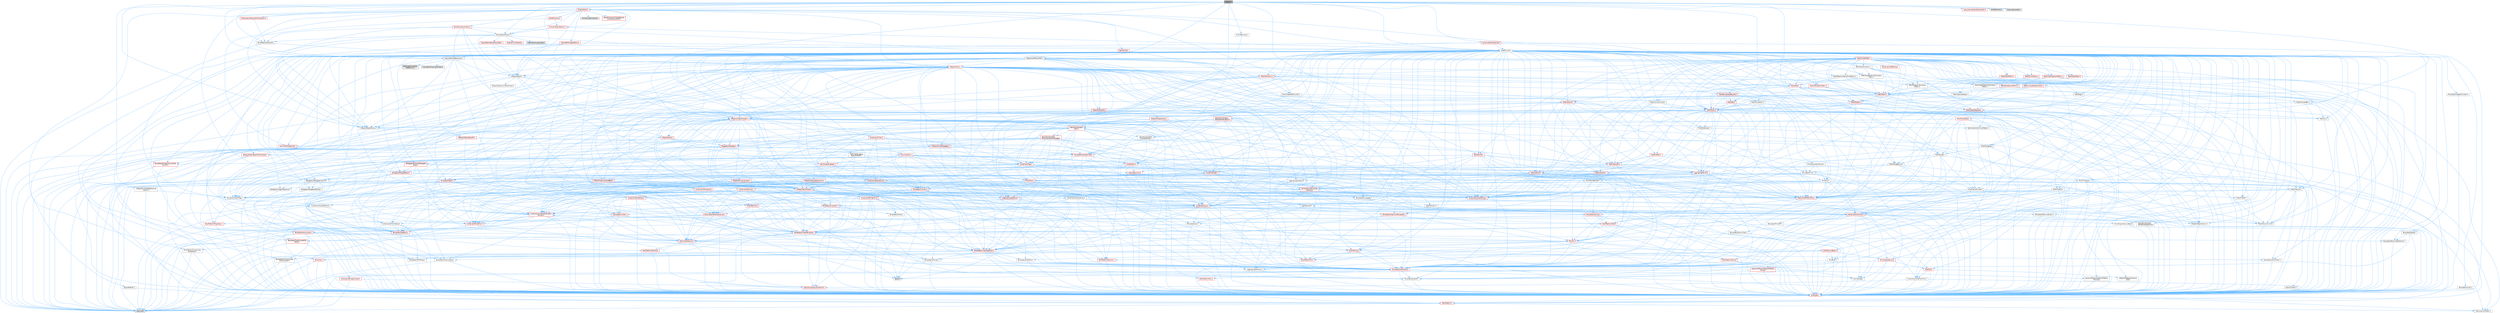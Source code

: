 digraph "Engine.h"
{
 // INTERACTIVE_SVG=YES
 // LATEX_PDF_SIZE
  bgcolor="transparent";
  edge [fontname=Helvetica,fontsize=10,labelfontname=Helvetica,labelfontsize=10];
  node [fontname=Helvetica,fontsize=10,shape=box,height=0.2,width=0.4];
  Node1 [id="Node000001",label="Engine.h",height=0.2,width=0.4,color="gray40", fillcolor="grey60", style="filled", fontcolor="black",tooltip=" "];
  Node1 -> Node2 [id="edge1_Node000001_Node000002",color="steelblue1",style="solid",tooltip=" "];
  Node2 [id="Node000002",label="CoreMinimal.h",height=0.2,width=0.4,color="grey40", fillcolor="white", style="filled",URL="$d7/d67/CoreMinimal_8h.html",tooltip=" "];
  Node2 -> Node3 [id="edge2_Node000002_Node000003",color="steelblue1",style="solid",tooltip=" "];
  Node3 [id="Node000003",label="CoreTypes.h",height=0.2,width=0.4,color="red", fillcolor="#FFF0F0", style="filled",URL="$dc/dec/CoreTypes_8h.html",tooltip=" "];
  Node3 -> Node4 [id="edge3_Node000003_Node000004",color="steelblue1",style="solid",tooltip=" "];
  Node4 [id="Node000004",label="HAL/Platform.h",height=0.2,width=0.4,color="red", fillcolor="#FFF0F0", style="filled",URL="$d9/dd0/Platform_8h.html",tooltip=" "];
  Node4 -> Node7 [id="edge4_Node000004_Node000007",color="steelblue1",style="solid",tooltip=" "];
  Node7 [id="Node000007",label="type_traits",height=0.2,width=0.4,color="grey60", fillcolor="#E0E0E0", style="filled",tooltip=" "];
  Node4 -> Node8 [id="edge5_Node000004_Node000008",color="steelblue1",style="solid",tooltip=" "];
  Node8 [id="Node000008",label="PreprocessorHelpers.h",height=0.2,width=0.4,color="grey40", fillcolor="white", style="filled",URL="$db/ddb/PreprocessorHelpers_8h.html",tooltip=" "];
  Node2 -> Node17 [id="edge6_Node000002_Node000017",color="steelblue1",style="solid",tooltip=" "];
  Node17 [id="Node000017",label="CoreFwd.h",height=0.2,width=0.4,color="red", fillcolor="#FFF0F0", style="filled",URL="$d1/d1e/CoreFwd_8h.html",tooltip=" "];
  Node17 -> Node3 [id="edge7_Node000017_Node000003",color="steelblue1",style="solid",tooltip=" "];
  Node17 -> Node18 [id="edge8_Node000017_Node000018",color="steelblue1",style="solid",tooltip=" "];
  Node18 [id="Node000018",label="Containers/ContainersFwd.h",height=0.2,width=0.4,color="grey40", fillcolor="white", style="filled",URL="$d4/d0a/ContainersFwd_8h.html",tooltip=" "];
  Node18 -> Node4 [id="edge9_Node000018_Node000004",color="steelblue1",style="solid",tooltip=" "];
  Node18 -> Node3 [id="edge10_Node000018_Node000003",color="steelblue1",style="solid",tooltip=" "];
  Node18 -> Node19 [id="edge11_Node000018_Node000019",color="steelblue1",style="solid",tooltip=" "];
  Node19 [id="Node000019",label="Traits/IsContiguousContainer.h",height=0.2,width=0.4,color="red", fillcolor="#FFF0F0", style="filled",URL="$d5/d3c/IsContiguousContainer_8h.html",tooltip=" "];
  Node19 -> Node3 [id="edge12_Node000019_Node000003",color="steelblue1",style="solid",tooltip=" "];
  Node17 -> Node23 [id="edge13_Node000017_Node000023",color="steelblue1",style="solid",tooltip=" "];
  Node23 [id="Node000023",label="UObject/UObjectHierarchy\lFwd.h",height=0.2,width=0.4,color="grey40", fillcolor="white", style="filled",URL="$d3/d13/UObjectHierarchyFwd_8h.html",tooltip=" "];
  Node2 -> Node23 [id="edge14_Node000002_Node000023",color="steelblue1",style="solid",tooltip=" "];
  Node2 -> Node18 [id="edge15_Node000002_Node000018",color="steelblue1",style="solid",tooltip=" "];
  Node2 -> Node24 [id="edge16_Node000002_Node000024",color="steelblue1",style="solid",tooltip=" "];
  Node24 [id="Node000024",label="Misc/VarArgs.h",height=0.2,width=0.4,color="grey40", fillcolor="white", style="filled",URL="$d5/d6f/VarArgs_8h.html",tooltip=" "];
  Node24 -> Node3 [id="edge17_Node000024_Node000003",color="steelblue1",style="solid",tooltip=" "];
  Node2 -> Node25 [id="edge18_Node000002_Node000025",color="steelblue1",style="solid",tooltip=" "];
  Node25 [id="Node000025",label="Logging/LogVerbosity.h",height=0.2,width=0.4,color="grey40", fillcolor="white", style="filled",URL="$d2/d8f/LogVerbosity_8h.html",tooltip=" "];
  Node25 -> Node3 [id="edge19_Node000025_Node000003",color="steelblue1",style="solid",tooltip=" "];
  Node2 -> Node26 [id="edge20_Node000002_Node000026",color="steelblue1",style="solid",tooltip=" "];
  Node26 [id="Node000026",label="Misc/OutputDevice.h",height=0.2,width=0.4,color="red", fillcolor="#FFF0F0", style="filled",URL="$d7/d32/OutputDevice_8h.html",tooltip=" "];
  Node26 -> Node17 [id="edge21_Node000026_Node000017",color="steelblue1",style="solid",tooltip=" "];
  Node26 -> Node3 [id="edge22_Node000026_Node000003",color="steelblue1",style="solid",tooltip=" "];
  Node26 -> Node25 [id="edge23_Node000026_Node000025",color="steelblue1",style="solid",tooltip=" "];
  Node26 -> Node24 [id="edge24_Node000026_Node000024",color="steelblue1",style="solid",tooltip=" "];
  Node2 -> Node32 [id="edge25_Node000002_Node000032",color="steelblue1",style="solid",tooltip=" "];
  Node32 [id="Node000032",label="HAL/PlatformCrt.h",height=0.2,width=0.4,color="red", fillcolor="#FFF0F0", style="filled",URL="$d8/d75/PlatformCrt_8h.html",tooltip=" "];
  Node2 -> Node42 [id="edge26_Node000002_Node000042",color="steelblue1",style="solid",tooltip=" "];
  Node42 [id="Node000042",label="HAL/PlatformMisc.h",height=0.2,width=0.4,color="red", fillcolor="#FFF0F0", style="filled",URL="$d0/df5/PlatformMisc_8h.html",tooltip=" "];
  Node42 -> Node3 [id="edge27_Node000042_Node000003",color="steelblue1",style="solid",tooltip=" "];
  Node2 -> Node61 [id="edge28_Node000002_Node000061",color="steelblue1",style="solid",tooltip=" "];
  Node61 [id="Node000061",label="Misc/AssertionMacros.h",height=0.2,width=0.4,color="red", fillcolor="#FFF0F0", style="filled",URL="$d0/dfa/AssertionMacros_8h.html",tooltip=" "];
  Node61 -> Node3 [id="edge29_Node000061_Node000003",color="steelblue1",style="solid",tooltip=" "];
  Node61 -> Node4 [id="edge30_Node000061_Node000004",color="steelblue1",style="solid",tooltip=" "];
  Node61 -> Node42 [id="edge31_Node000061_Node000042",color="steelblue1",style="solid",tooltip=" "];
  Node61 -> Node8 [id="edge32_Node000061_Node000008",color="steelblue1",style="solid",tooltip=" "];
  Node61 -> Node62 [id="edge33_Node000061_Node000062",color="steelblue1",style="solid",tooltip=" "];
  Node62 [id="Node000062",label="Templates/EnableIf.h",height=0.2,width=0.4,color="grey40", fillcolor="white", style="filled",URL="$d7/d60/EnableIf_8h.html",tooltip=" "];
  Node62 -> Node3 [id="edge34_Node000062_Node000003",color="steelblue1",style="solid",tooltip=" "];
  Node61 -> Node24 [id="edge35_Node000061_Node000024",color="steelblue1",style="solid",tooltip=" "];
  Node61 -> Node69 [id="edge36_Node000061_Node000069",color="steelblue1",style="solid",tooltip=" "];
  Node69 [id="Node000069",label="atomic",height=0.2,width=0.4,color="grey60", fillcolor="#E0E0E0", style="filled",tooltip=" "];
  Node2 -> Node70 [id="edge37_Node000002_Node000070",color="steelblue1",style="solid",tooltip=" "];
  Node70 [id="Node000070",label="Templates/IsPointer.h",height=0.2,width=0.4,color="grey40", fillcolor="white", style="filled",URL="$d7/d05/IsPointer_8h.html",tooltip=" "];
  Node70 -> Node3 [id="edge38_Node000070_Node000003",color="steelblue1",style="solid",tooltip=" "];
  Node2 -> Node71 [id="edge39_Node000002_Node000071",color="steelblue1",style="solid",tooltip=" "];
  Node71 [id="Node000071",label="HAL/PlatformMemory.h",height=0.2,width=0.4,color="red", fillcolor="#FFF0F0", style="filled",URL="$de/d68/PlatformMemory_8h.html",tooltip=" "];
  Node71 -> Node3 [id="edge40_Node000071_Node000003",color="steelblue1",style="solid",tooltip=" "];
  Node2 -> Node54 [id="edge41_Node000002_Node000054",color="steelblue1",style="solid",tooltip=" "];
  Node54 [id="Node000054",label="HAL/PlatformAtomics.h",height=0.2,width=0.4,color="red", fillcolor="#FFF0F0", style="filled",URL="$d3/d36/PlatformAtomics_8h.html",tooltip=" "];
  Node54 -> Node3 [id="edge42_Node000054_Node000003",color="steelblue1",style="solid",tooltip=" "];
  Node2 -> Node76 [id="edge43_Node000002_Node000076",color="steelblue1",style="solid",tooltip=" "];
  Node76 [id="Node000076",label="Misc/Exec.h",height=0.2,width=0.4,color="grey40", fillcolor="white", style="filled",URL="$de/ddb/Exec_8h.html",tooltip=" "];
  Node76 -> Node3 [id="edge44_Node000076_Node000003",color="steelblue1",style="solid",tooltip=" "];
  Node76 -> Node61 [id="edge45_Node000076_Node000061",color="steelblue1",style="solid",tooltip=" "];
  Node2 -> Node77 [id="edge46_Node000002_Node000077",color="steelblue1",style="solid",tooltip=" "];
  Node77 [id="Node000077",label="HAL/MemoryBase.h",height=0.2,width=0.4,color="red", fillcolor="#FFF0F0", style="filled",URL="$d6/d9f/MemoryBase_8h.html",tooltip=" "];
  Node77 -> Node3 [id="edge47_Node000077_Node000003",color="steelblue1",style="solid",tooltip=" "];
  Node77 -> Node54 [id="edge48_Node000077_Node000054",color="steelblue1",style="solid",tooltip=" "];
  Node77 -> Node32 [id="edge49_Node000077_Node000032",color="steelblue1",style="solid",tooltip=" "];
  Node77 -> Node76 [id="edge50_Node000077_Node000076",color="steelblue1",style="solid",tooltip=" "];
  Node77 -> Node26 [id="edge51_Node000077_Node000026",color="steelblue1",style="solid",tooltip=" "];
  Node2 -> Node87 [id="edge52_Node000002_Node000087",color="steelblue1",style="solid",tooltip=" "];
  Node87 [id="Node000087",label="HAL/UnrealMemory.h",height=0.2,width=0.4,color="red", fillcolor="#FFF0F0", style="filled",URL="$d9/d96/UnrealMemory_8h.html",tooltip=" "];
  Node87 -> Node3 [id="edge53_Node000087_Node000003",color="steelblue1",style="solid",tooltip=" "];
  Node87 -> Node77 [id="edge54_Node000087_Node000077",color="steelblue1",style="solid",tooltip=" "];
  Node87 -> Node71 [id="edge55_Node000087_Node000071",color="steelblue1",style="solid",tooltip=" "];
  Node87 -> Node70 [id="edge56_Node000087_Node000070",color="steelblue1",style="solid",tooltip=" "];
  Node2 -> Node89 [id="edge57_Node000002_Node000089",color="steelblue1",style="solid",tooltip=" "];
  Node89 [id="Node000089",label="Templates/IsArithmetic.h",height=0.2,width=0.4,color="grey40", fillcolor="white", style="filled",URL="$d2/d5d/IsArithmetic_8h.html",tooltip=" "];
  Node89 -> Node3 [id="edge58_Node000089_Node000003",color="steelblue1",style="solid",tooltip=" "];
  Node2 -> Node83 [id="edge59_Node000002_Node000083",color="steelblue1",style="solid",tooltip=" "];
  Node83 [id="Node000083",label="Templates/AndOrNot.h",height=0.2,width=0.4,color="grey40", fillcolor="white", style="filled",URL="$db/d0a/AndOrNot_8h.html",tooltip=" "];
  Node83 -> Node3 [id="edge60_Node000083_Node000003",color="steelblue1",style="solid",tooltip=" "];
  Node2 -> Node90 [id="edge61_Node000002_Node000090",color="steelblue1",style="solid",tooltip=" "];
  Node90 [id="Node000090",label="Templates/IsPODType.h",height=0.2,width=0.4,color="grey40", fillcolor="white", style="filled",URL="$d7/db1/IsPODType_8h.html",tooltip=" "];
  Node90 -> Node3 [id="edge62_Node000090_Node000003",color="steelblue1",style="solid",tooltip=" "];
  Node2 -> Node91 [id="edge63_Node000002_Node000091",color="steelblue1",style="solid",tooltip=" "];
  Node91 [id="Node000091",label="Templates/IsUECoreType.h",height=0.2,width=0.4,color="grey40", fillcolor="white", style="filled",URL="$d1/db8/IsUECoreType_8h.html",tooltip=" "];
  Node91 -> Node3 [id="edge64_Node000091_Node000003",color="steelblue1",style="solid",tooltip=" "];
  Node91 -> Node7 [id="edge65_Node000091_Node000007",color="steelblue1",style="solid",tooltip=" "];
  Node2 -> Node84 [id="edge66_Node000002_Node000084",color="steelblue1",style="solid",tooltip=" "];
  Node84 [id="Node000084",label="Templates/IsTriviallyCopy\lConstructible.h",height=0.2,width=0.4,color="grey40", fillcolor="white", style="filled",URL="$d3/d78/IsTriviallyCopyConstructible_8h.html",tooltip=" "];
  Node84 -> Node3 [id="edge67_Node000084_Node000003",color="steelblue1",style="solid",tooltip=" "];
  Node84 -> Node7 [id="edge68_Node000084_Node000007",color="steelblue1",style="solid",tooltip=" "];
  Node2 -> Node92 [id="edge69_Node000002_Node000092",color="steelblue1",style="solid",tooltip=" "];
  Node92 [id="Node000092",label="Templates/UnrealTypeTraits.h",height=0.2,width=0.4,color="red", fillcolor="#FFF0F0", style="filled",URL="$d2/d2d/UnrealTypeTraits_8h.html",tooltip=" "];
  Node92 -> Node3 [id="edge70_Node000092_Node000003",color="steelblue1",style="solid",tooltip=" "];
  Node92 -> Node70 [id="edge71_Node000092_Node000070",color="steelblue1",style="solid",tooltip=" "];
  Node92 -> Node61 [id="edge72_Node000092_Node000061",color="steelblue1",style="solid",tooltip=" "];
  Node92 -> Node83 [id="edge73_Node000092_Node000083",color="steelblue1",style="solid",tooltip=" "];
  Node92 -> Node62 [id="edge74_Node000092_Node000062",color="steelblue1",style="solid",tooltip=" "];
  Node92 -> Node89 [id="edge75_Node000092_Node000089",color="steelblue1",style="solid",tooltip=" "];
  Node92 -> Node90 [id="edge76_Node000092_Node000090",color="steelblue1",style="solid",tooltip=" "];
  Node92 -> Node91 [id="edge77_Node000092_Node000091",color="steelblue1",style="solid",tooltip=" "];
  Node92 -> Node84 [id="edge78_Node000092_Node000084",color="steelblue1",style="solid",tooltip=" "];
  Node2 -> Node62 [id="edge79_Node000002_Node000062",color="steelblue1",style="solid",tooltip=" "];
  Node2 -> Node94 [id="edge80_Node000002_Node000094",color="steelblue1",style="solid",tooltip=" "];
  Node94 [id="Node000094",label="Templates/RemoveReference.h",height=0.2,width=0.4,color="grey40", fillcolor="white", style="filled",URL="$da/dbe/RemoveReference_8h.html",tooltip=" "];
  Node94 -> Node3 [id="edge81_Node000094_Node000003",color="steelblue1",style="solid",tooltip=" "];
  Node2 -> Node95 [id="edge82_Node000002_Node000095",color="steelblue1",style="solid",tooltip=" "];
  Node95 [id="Node000095",label="Templates/IntegralConstant.h",height=0.2,width=0.4,color="grey40", fillcolor="white", style="filled",URL="$db/d1b/IntegralConstant_8h.html",tooltip=" "];
  Node95 -> Node3 [id="edge83_Node000095_Node000003",color="steelblue1",style="solid",tooltip=" "];
  Node2 -> Node96 [id="edge84_Node000002_Node000096",color="steelblue1",style="solid",tooltip=" "];
  Node96 [id="Node000096",label="Templates/IsClass.h",height=0.2,width=0.4,color="grey40", fillcolor="white", style="filled",URL="$db/dcb/IsClass_8h.html",tooltip=" "];
  Node96 -> Node3 [id="edge85_Node000096_Node000003",color="steelblue1",style="solid",tooltip=" "];
  Node2 -> Node97 [id="edge86_Node000002_Node000097",color="steelblue1",style="solid",tooltip=" "];
  Node97 [id="Node000097",label="Templates/TypeCompatible\lBytes.h",height=0.2,width=0.4,color="red", fillcolor="#FFF0F0", style="filled",URL="$df/d0a/TypeCompatibleBytes_8h.html",tooltip=" "];
  Node97 -> Node3 [id="edge87_Node000097_Node000003",color="steelblue1",style="solid",tooltip=" "];
  Node97 -> Node7 [id="edge88_Node000097_Node000007",color="steelblue1",style="solid",tooltip=" "];
  Node2 -> Node19 [id="edge89_Node000002_Node000019",color="steelblue1",style="solid",tooltip=" "];
  Node2 -> Node98 [id="edge90_Node000002_Node000098",color="steelblue1",style="solid",tooltip=" "];
  Node98 [id="Node000098",label="Templates/UnrealTemplate.h",height=0.2,width=0.4,color="red", fillcolor="#FFF0F0", style="filled",URL="$d4/d24/UnrealTemplate_8h.html",tooltip=" "];
  Node98 -> Node3 [id="edge91_Node000098_Node000003",color="steelblue1",style="solid",tooltip=" "];
  Node98 -> Node70 [id="edge92_Node000098_Node000070",color="steelblue1",style="solid",tooltip=" "];
  Node98 -> Node87 [id="edge93_Node000098_Node000087",color="steelblue1",style="solid",tooltip=" "];
  Node98 -> Node92 [id="edge94_Node000098_Node000092",color="steelblue1",style="solid",tooltip=" "];
  Node98 -> Node94 [id="edge95_Node000098_Node000094",color="steelblue1",style="solid",tooltip=" "];
  Node98 -> Node97 [id="edge96_Node000098_Node000097",color="steelblue1",style="solid",tooltip=" "];
  Node98 -> Node19 [id="edge97_Node000098_Node000019",color="steelblue1",style="solid",tooltip=" "];
  Node98 -> Node7 [id="edge98_Node000098_Node000007",color="steelblue1",style="solid",tooltip=" "];
  Node2 -> Node47 [id="edge99_Node000002_Node000047",color="steelblue1",style="solid",tooltip=" "];
  Node47 [id="Node000047",label="Math/NumericLimits.h",height=0.2,width=0.4,color="grey40", fillcolor="white", style="filled",URL="$df/d1b/NumericLimits_8h.html",tooltip=" "];
  Node47 -> Node3 [id="edge100_Node000047_Node000003",color="steelblue1",style="solid",tooltip=" "];
  Node2 -> Node102 [id="edge101_Node000002_Node000102",color="steelblue1",style="solid",tooltip=" "];
  Node102 [id="Node000102",label="HAL/PlatformMath.h",height=0.2,width=0.4,color="red", fillcolor="#FFF0F0", style="filled",URL="$dc/d53/PlatformMath_8h.html",tooltip=" "];
  Node102 -> Node3 [id="edge102_Node000102_Node000003",color="steelblue1",style="solid",tooltip=" "];
  Node2 -> Node85 [id="edge103_Node000002_Node000085",color="steelblue1",style="solid",tooltip=" "];
  Node85 [id="Node000085",label="Templates/IsTriviallyCopy\lAssignable.h",height=0.2,width=0.4,color="grey40", fillcolor="white", style="filled",URL="$d2/df2/IsTriviallyCopyAssignable_8h.html",tooltip=" "];
  Node85 -> Node3 [id="edge104_Node000085_Node000003",color="steelblue1",style="solid",tooltip=" "];
  Node85 -> Node7 [id="edge105_Node000085_Node000007",color="steelblue1",style="solid",tooltip=" "];
  Node2 -> Node110 [id="edge106_Node000002_Node000110",color="steelblue1",style="solid",tooltip=" "];
  Node110 [id="Node000110",label="Templates/MemoryOps.h",height=0.2,width=0.4,color="red", fillcolor="#FFF0F0", style="filled",URL="$db/dea/MemoryOps_8h.html",tooltip=" "];
  Node110 -> Node3 [id="edge107_Node000110_Node000003",color="steelblue1",style="solid",tooltip=" "];
  Node110 -> Node87 [id="edge108_Node000110_Node000087",color="steelblue1",style="solid",tooltip=" "];
  Node110 -> Node85 [id="edge109_Node000110_Node000085",color="steelblue1",style="solid",tooltip=" "];
  Node110 -> Node84 [id="edge110_Node000110_Node000084",color="steelblue1",style="solid",tooltip=" "];
  Node110 -> Node92 [id="edge111_Node000110_Node000092",color="steelblue1",style="solid",tooltip=" "];
  Node110 -> Node7 [id="edge112_Node000110_Node000007",color="steelblue1",style="solid",tooltip=" "];
  Node2 -> Node111 [id="edge113_Node000002_Node000111",color="steelblue1",style="solid",tooltip=" "];
  Node111 [id="Node000111",label="Containers/ContainerAllocation\lPolicies.h",height=0.2,width=0.4,color="red", fillcolor="#FFF0F0", style="filled",URL="$d7/dff/ContainerAllocationPolicies_8h.html",tooltip=" "];
  Node111 -> Node3 [id="edge114_Node000111_Node000003",color="steelblue1",style="solid",tooltip=" "];
  Node111 -> Node111 [id="edge115_Node000111_Node000111",color="steelblue1",style="solid",tooltip=" "];
  Node111 -> Node102 [id="edge116_Node000111_Node000102",color="steelblue1",style="solid",tooltip=" "];
  Node111 -> Node87 [id="edge117_Node000111_Node000087",color="steelblue1",style="solid",tooltip=" "];
  Node111 -> Node47 [id="edge118_Node000111_Node000047",color="steelblue1",style="solid",tooltip=" "];
  Node111 -> Node61 [id="edge119_Node000111_Node000061",color="steelblue1",style="solid",tooltip=" "];
  Node111 -> Node110 [id="edge120_Node000111_Node000110",color="steelblue1",style="solid",tooltip=" "];
  Node111 -> Node97 [id="edge121_Node000111_Node000097",color="steelblue1",style="solid",tooltip=" "];
  Node111 -> Node7 [id="edge122_Node000111_Node000007",color="steelblue1",style="solid",tooltip=" "];
  Node2 -> Node114 [id="edge123_Node000002_Node000114",color="steelblue1",style="solid",tooltip=" "];
  Node114 [id="Node000114",label="Templates/IsEnumClass.h",height=0.2,width=0.4,color="grey40", fillcolor="white", style="filled",URL="$d7/d15/IsEnumClass_8h.html",tooltip=" "];
  Node114 -> Node3 [id="edge124_Node000114_Node000003",color="steelblue1",style="solid",tooltip=" "];
  Node114 -> Node83 [id="edge125_Node000114_Node000083",color="steelblue1",style="solid",tooltip=" "];
  Node2 -> Node115 [id="edge126_Node000002_Node000115",color="steelblue1",style="solid",tooltip=" "];
  Node115 [id="Node000115",label="HAL/PlatformProperties.h",height=0.2,width=0.4,color="red", fillcolor="#FFF0F0", style="filled",URL="$d9/db0/PlatformProperties_8h.html",tooltip=" "];
  Node115 -> Node3 [id="edge127_Node000115_Node000003",color="steelblue1",style="solid",tooltip=" "];
  Node2 -> Node118 [id="edge128_Node000002_Node000118",color="steelblue1",style="solid",tooltip=" "];
  Node118 [id="Node000118",label="Misc/EngineVersionBase.h",height=0.2,width=0.4,color="grey40", fillcolor="white", style="filled",URL="$d5/d2b/EngineVersionBase_8h.html",tooltip=" "];
  Node118 -> Node3 [id="edge129_Node000118_Node000003",color="steelblue1",style="solid",tooltip=" "];
  Node2 -> Node119 [id="edge130_Node000002_Node000119",color="steelblue1",style="solid",tooltip=" "];
  Node119 [id="Node000119",label="Internationalization\l/TextNamespaceFwd.h",height=0.2,width=0.4,color="grey40", fillcolor="white", style="filled",URL="$d8/d97/TextNamespaceFwd_8h.html",tooltip=" "];
  Node119 -> Node3 [id="edge131_Node000119_Node000003",color="steelblue1",style="solid",tooltip=" "];
  Node2 -> Node120 [id="edge132_Node000002_Node000120",color="steelblue1",style="solid",tooltip=" "];
  Node120 [id="Node000120",label="Serialization/Archive.h",height=0.2,width=0.4,color="red", fillcolor="#FFF0F0", style="filled",URL="$d7/d3b/Archive_8h.html",tooltip=" "];
  Node120 -> Node17 [id="edge133_Node000120_Node000017",color="steelblue1",style="solid",tooltip=" "];
  Node120 -> Node3 [id="edge134_Node000120_Node000003",color="steelblue1",style="solid",tooltip=" "];
  Node120 -> Node115 [id="edge135_Node000120_Node000115",color="steelblue1",style="solid",tooltip=" "];
  Node120 -> Node119 [id="edge136_Node000120_Node000119",color="steelblue1",style="solid",tooltip=" "];
  Node120 -> Node61 [id="edge137_Node000120_Node000061",color="steelblue1",style="solid",tooltip=" "];
  Node120 -> Node118 [id="edge138_Node000120_Node000118",color="steelblue1",style="solid",tooltip=" "];
  Node120 -> Node24 [id="edge139_Node000120_Node000024",color="steelblue1",style="solid",tooltip=" "];
  Node120 -> Node62 [id="edge140_Node000120_Node000062",color="steelblue1",style="solid",tooltip=" "];
  Node120 -> Node114 [id="edge141_Node000120_Node000114",color="steelblue1",style="solid",tooltip=" "];
  Node120 -> Node98 [id="edge142_Node000120_Node000098",color="steelblue1",style="solid",tooltip=" "];
  Node120 -> Node123 [id="edge143_Node000120_Node000123",color="steelblue1",style="solid",tooltip=" "];
  Node123 [id="Node000123",label="UObject/ObjectVersion.h",height=0.2,width=0.4,color="grey40", fillcolor="white", style="filled",URL="$da/d63/ObjectVersion_8h.html",tooltip=" "];
  Node123 -> Node3 [id="edge144_Node000123_Node000003",color="steelblue1",style="solid",tooltip=" "];
  Node2 -> Node124 [id="edge145_Node000002_Node000124",color="steelblue1",style="solid",tooltip=" "];
  Node124 [id="Node000124",label="Templates/Less.h",height=0.2,width=0.4,color="grey40", fillcolor="white", style="filled",URL="$de/dc8/Less_8h.html",tooltip=" "];
  Node124 -> Node3 [id="edge146_Node000124_Node000003",color="steelblue1",style="solid",tooltip=" "];
  Node124 -> Node98 [id="edge147_Node000124_Node000098",color="steelblue1",style="solid",tooltip=" "];
  Node2 -> Node125 [id="edge148_Node000002_Node000125",color="steelblue1",style="solid",tooltip=" "];
  Node125 [id="Node000125",label="Templates/Sorting.h",height=0.2,width=0.4,color="red", fillcolor="#FFF0F0", style="filled",URL="$d3/d9e/Sorting_8h.html",tooltip=" "];
  Node125 -> Node3 [id="edge149_Node000125_Node000003",color="steelblue1",style="solid",tooltip=" "];
  Node125 -> Node102 [id="edge150_Node000125_Node000102",color="steelblue1",style="solid",tooltip=" "];
  Node125 -> Node124 [id="edge151_Node000125_Node000124",color="steelblue1",style="solid",tooltip=" "];
  Node2 -> Node136 [id="edge152_Node000002_Node000136",color="steelblue1",style="solid",tooltip=" "];
  Node136 [id="Node000136",label="Misc/Char.h",height=0.2,width=0.4,color="red", fillcolor="#FFF0F0", style="filled",URL="$d0/d58/Char_8h.html",tooltip=" "];
  Node136 -> Node3 [id="edge153_Node000136_Node000003",color="steelblue1",style="solid",tooltip=" "];
  Node136 -> Node7 [id="edge154_Node000136_Node000007",color="steelblue1",style="solid",tooltip=" "];
  Node2 -> Node139 [id="edge155_Node000002_Node000139",color="steelblue1",style="solid",tooltip=" "];
  Node139 [id="Node000139",label="GenericPlatform/GenericPlatform\lStricmp.h",height=0.2,width=0.4,color="grey40", fillcolor="white", style="filled",URL="$d2/d86/GenericPlatformStricmp_8h.html",tooltip=" "];
  Node139 -> Node3 [id="edge156_Node000139_Node000003",color="steelblue1",style="solid",tooltip=" "];
  Node2 -> Node140 [id="edge157_Node000002_Node000140",color="steelblue1",style="solid",tooltip=" "];
  Node140 [id="Node000140",label="GenericPlatform/GenericPlatform\lString.h",height=0.2,width=0.4,color="red", fillcolor="#FFF0F0", style="filled",URL="$dd/d20/GenericPlatformString_8h.html",tooltip=" "];
  Node140 -> Node3 [id="edge158_Node000140_Node000003",color="steelblue1",style="solid",tooltip=" "];
  Node140 -> Node139 [id="edge159_Node000140_Node000139",color="steelblue1",style="solid",tooltip=" "];
  Node140 -> Node62 [id="edge160_Node000140_Node000062",color="steelblue1",style="solid",tooltip=" "];
  Node140 -> Node7 [id="edge161_Node000140_Node000007",color="steelblue1",style="solid",tooltip=" "];
  Node2 -> Node73 [id="edge162_Node000002_Node000073",color="steelblue1",style="solid",tooltip=" "];
  Node73 [id="Node000073",label="HAL/PlatformString.h",height=0.2,width=0.4,color="red", fillcolor="#FFF0F0", style="filled",URL="$db/db5/PlatformString_8h.html",tooltip=" "];
  Node73 -> Node3 [id="edge163_Node000073_Node000003",color="steelblue1",style="solid",tooltip=" "];
  Node2 -> Node143 [id="edge164_Node000002_Node000143",color="steelblue1",style="solid",tooltip=" "];
  Node143 [id="Node000143",label="Misc/CString.h",height=0.2,width=0.4,color="red", fillcolor="#FFF0F0", style="filled",URL="$d2/d49/CString_8h.html",tooltip=" "];
  Node143 -> Node3 [id="edge165_Node000143_Node000003",color="steelblue1",style="solid",tooltip=" "];
  Node143 -> Node32 [id="edge166_Node000143_Node000032",color="steelblue1",style="solid",tooltip=" "];
  Node143 -> Node73 [id="edge167_Node000143_Node000073",color="steelblue1",style="solid",tooltip=" "];
  Node143 -> Node61 [id="edge168_Node000143_Node000061",color="steelblue1",style="solid",tooltip=" "];
  Node143 -> Node136 [id="edge169_Node000143_Node000136",color="steelblue1",style="solid",tooltip=" "];
  Node143 -> Node24 [id="edge170_Node000143_Node000024",color="steelblue1",style="solid",tooltip=" "];
  Node2 -> Node144 [id="edge171_Node000002_Node000144",color="steelblue1",style="solid",tooltip=" "];
  Node144 [id="Node000144",label="Misc/Crc.h",height=0.2,width=0.4,color="red", fillcolor="#FFF0F0", style="filled",URL="$d4/dd2/Crc_8h.html",tooltip=" "];
  Node144 -> Node3 [id="edge172_Node000144_Node000003",color="steelblue1",style="solid",tooltip=" "];
  Node144 -> Node73 [id="edge173_Node000144_Node000073",color="steelblue1",style="solid",tooltip=" "];
  Node144 -> Node61 [id="edge174_Node000144_Node000061",color="steelblue1",style="solid",tooltip=" "];
  Node144 -> Node143 [id="edge175_Node000144_Node000143",color="steelblue1",style="solid",tooltip=" "];
  Node144 -> Node136 [id="edge176_Node000144_Node000136",color="steelblue1",style="solid",tooltip=" "];
  Node144 -> Node92 [id="edge177_Node000144_Node000092",color="steelblue1",style="solid",tooltip=" "];
  Node2 -> Node135 [id="edge178_Node000002_Node000135",color="steelblue1",style="solid",tooltip=" "];
  Node135 [id="Node000135",label="Math/UnrealMathUtility.h",height=0.2,width=0.4,color="red", fillcolor="#FFF0F0", style="filled",URL="$db/db8/UnrealMathUtility_8h.html",tooltip=" "];
  Node135 -> Node3 [id="edge179_Node000135_Node000003",color="steelblue1",style="solid",tooltip=" "];
  Node135 -> Node61 [id="edge180_Node000135_Node000061",color="steelblue1",style="solid",tooltip=" "];
  Node135 -> Node102 [id="edge181_Node000135_Node000102",color="steelblue1",style="solid",tooltip=" "];
  Node2 -> Node145 [id="edge182_Node000002_Node000145",color="steelblue1",style="solid",tooltip=" "];
  Node145 [id="Node000145",label="Containers/UnrealString.h",height=0.2,width=0.4,color="red", fillcolor="#FFF0F0", style="filled",URL="$d5/dba/UnrealString_8h.html",tooltip=" "];
  Node2 -> Node149 [id="edge183_Node000002_Node000149",color="steelblue1",style="solid",tooltip=" "];
  Node149 [id="Node000149",label="Containers/Array.h",height=0.2,width=0.4,color="red", fillcolor="#FFF0F0", style="filled",URL="$df/dd0/Array_8h.html",tooltip=" "];
  Node149 -> Node3 [id="edge184_Node000149_Node000003",color="steelblue1",style="solid",tooltip=" "];
  Node149 -> Node61 [id="edge185_Node000149_Node000061",color="steelblue1",style="solid",tooltip=" "];
  Node149 -> Node87 [id="edge186_Node000149_Node000087",color="steelblue1",style="solid",tooltip=" "];
  Node149 -> Node92 [id="edge187_Node000149_Node000092",color="steelblue1",style="solid",tooltip=" "];
  Node149 -> Node98 [id="edge188_Node000149_Node000098",color="steelblue1",style="solid",tooltip=" "];
  Node149 -> Node111 [id="edge189_Node000149_Node000111",color="steelblue1",style="solid",tooltip=" "];
  Node149 -> Node120 [id="edge190_Node000149_Node000120",color="steelblue1",style="solid",tooltip=" "];
  Node149 -> Node128 [id="edge191_Node000149_Node000128",color="steelblue1",style="solid",tooltip=" "];
  Node128 [id="Node000128",label="Templates/Invoke.h",height=0.2,width=0.4,color="red", fillcolor="#FFF0F0", style="filled",URL="$d7/deb/Invoke_8h.html",tooltip=" "];
  Node128 -> Node3 [id="edge192_Node000128_Node000003",color="steelblue1",style="solid",tooltip=" "];
  Node128 -> Node98 [id="edge193_Node000128_Node000098",color="steelblue1",style="solid",tooltip=" "];
  Node128 -> Node7 [id="edge194_Node000128_Node000007",color="steelblue1",style="solid",tooltip=" "];
  Node149 -> Node124 [id="edge195_Node000149_Node000124",color="steelblue1",style="solid",tooltip=" "];
  Node149 -> Node125 [id="edge196_Node000149_Node000125",color="steelblue1",style="solid",tooltip=" "];
  Node149 -> Node172 [id="edge197_Node000149_Node000172",color="steelblue1",style="solid",tooltip=" "];
  Node172 [id="Node000172",label="Templates/AlignmentTemplates.h",height=0.2,width=0.4,color="red", fillcolor="#FFF0F0", style="filled",URL="$dd/d32/AlignmentTemplates_8h.html",tooltip=" "];
  Node172 -> Node3 [id="edge198_Node000172_Node000003",color="steelblue1",style="solid",tooltip=" "];
  Node172 -> Node70 [id="edge199_Node000172_Node000070",color="steelblue1",style="solid",tooltip=" "];
  Node149 -> Node7 [id="edge200_Node000149_Node000007",color="steelblue1",style="solid",tooltip=" "];
  Node2 -> Node173 [id="edge201_Node000002_Node000173",color="steelblue1",style="solid",tooltip=" "];
  Node173 [id="Node000173",label="Misc/FrameNumber.h",height=0.2,width=0.4,color="grey40", fillcolor="white", style="filled",URL="$dd/dbd/FrameNumber_8h.html",tooltip=" "];
  Node173 -> Node3 [id="edge202_Node000173_Node000003",color="steelblue1",style="solid",tooltip=" "];
  Node173 -> Node47 [id="edge203_Node000173_Node000047",color="steelblue1",style="solid",tooltip=" "];
  Node173 -> Node135 [id="edge204_Node000173_Node000135",color="steelblue1",style="solid",tooltip=" "];
  Node173 -> Node62 [id="edge205_Node000173_Node000062",color="steelblue1",style="solid",tooltip=" "];
  Node173 -> Node92 [id="edge206_Node000173_Node000092",color="steelblue1",style="solid",tooltip=" "];
  Node2 -> Node174 [id="edge207_Node000002_Node000174",color="steelblue1",style="solid",tooltip=" "];
  Node174 [id="Node000174",label="Misc/Timespan.h",height=0.2,width=0.4,color="grey40", fillcolor="white", style="filled",URL="$da/dd9/Timespan_8h.html",tooltip=" "];
  Node174 -> Node3 [id="edge208_Node000174_Node000003",color="steelblue1",style="solid",tooltip=" "];
  Node174 -> Node175 [id="edge209_Node000174_Node000175",color="steelblue1",style="solid",tooltip=" "];
  Node175 [id="Node000175",label="Math/Interval.h",height=0.2,width=0.4,color="grey40", fillcolor="white", style="filled",URL="$d1/d55/Interval_8h.html",tooltip=" "];
  Node175 -> Node3 [id="edge210_Node000175_Node000003",color="steelblue1",style="solid",tooltip=" "];
  Node175 -> Node89 [id="edge211_Node000175_Node000089",color="steelblue1",style="solid",tooltip=" "];
  Node175 -> Node92 [id="edge212_Node000175_Node000092",color="steelblue1",style="solid",tooltip=" "];
  Node175 -> Node47 [id="edge213_Node000175_Node000047",color="steelblue1",style="solid",tooltip=" "];
  Node175 -> Node135 [id="edge214_Node000175_Node000135",color="steelblue1",style="solid",tooltip=" "];
  Node174 -> Node135 [id="edge215_Node000174_Node000135",color="steelblue1",style="solid",tooltip=" "];
  Node174 -> Node61 [id="edge216_Node000174_Node000061",color="steelblue1",style="solid",tooltip=" "];
  Node2 -> Node176 [id="edge217_Node000002_Node000176",color="steelblue1",style="solid",tooltip=" "];
  Node176 [id="Node000176",label="Containers/StringConv.h",height=0.2,width=0.4,color="red", fillcolor="#FFF0F0", style="filled",URL="$d3/ddf/StringConv_8h.html",tooltip=" "];
  Node176 -> Node3 [id="edge218_Node000176_Node000003",color="steelblue1",style="solid",tooltip=" "];
  Node176 -> Node61 [id="edge219_Node000176_Node000061",color="steelblue1",style="solid",tooltip=" "];
  Node176 -> Node111 [id="edge220_Node000176_Node000111",color="steelblue1",style="solid",tooltip=" "];
  Node176 -> Node149 [id="edge221_Node000176_Node000149",color="steelblue1",style="solid",tooltip=" "];
  Node176 -> Node143 [id="edge222_Node000176_Node000143",color="steelblue1",style="solid",tooltip=" "];
  Node176 -> Node177 [id="edge223_Node000176_Node000177",color="steelblue1",style="solid",tooltip=" "];
  Node177 [id="Node000177",label="Templates/IsArray.h",height=0.2,width=0.4,color="grey40", fillcolor="white", style="filled",URL="$d8/d8d/IsArray_8h.html",tooltip=" "];
  Node177 -> Node3 [id="edge224_Node000177_Node000003",color="steelblue1",style="solid",tooltip=" "];
  Node176 -> Node98 [id="edge225_Node000176_Node000098",color="steelblue1",style="solid",tooltip=" "];
  Node176 -> Node92 [id="edge226_Node000176_Node000092",color="steelblue1",style="solid",tooltip=" "];
  Node176 -> Node19 [id="edge227_Node000176_Node000019",color="steelblue1",style="solid",tooltip=" "];
  Node176 -> Node7 [id="edge228_Node000176_Node000007",color="steelblue1",style="solid",tooltip=" "];
  Node2 -> Node178 [id="edge229_Node000002_Node000178",color="steelblue1",style="solid",tooltip=" "];
  Node178 [id="Node000178",label="UObject/UnrealNames.h",height=0.2,width=0.4,color="red", fillcolor="#FFF0F0", style="filled",URL="$d8/db1/UnrealNames_8h.html",tooltip=" "];
  Node178 -> Node3 [id="edge230_Node000178_Node000003",color="steelblue1",style="solid",tooltip=" "];
  Node2 -> Node180 [id="edge231_Node000002_Node000180",color="steelblue1",style="solid",tooltip=" "];
  Node180 [id="Node000180",label="UObject/NameTypes.h",height=0.2,width=0.4,color="red", fillcolor="#FFF0F0", style="filled",URL="$d6/d35/NameTypes_8h.html",tooltip=" "];
  Node180 -> Node3 [id="edge232_Node000180_Node000003",color="steelblue1",style="solid",tooltip=" "];
  Node180 -> Node61 [id="edge233_Node000180_Node000061",color="steelblue1",style="solid",tooltip=" "];
  Node180 -> Node87 [id="edge234_Node000180_Node000087",color="steelblue1",style="solid",tooltip=" "];
  Node180 -> Node92 [id="edge235_Node000180_Node000092",color="steelblue1",style="solid",tooltip=" "];
  Node180 -> Node98 [id="edge236_Node000180_Node000098",color="steelblue1",style="solid",tooltip=" "];
  Node180 -> Node145 [id="edge237_Node000180_Node000145",color="steelblue1",style="solid",tooltip=" "];
  Node180 -> Node176 [id="edge238_Node000180_Node000176",color="steelblue1",style="solid",tooltip=" "];
  Node180 -> Node44 [id="edge239_Node000180_Node000044",color="steelblue1",style="solid",tooltip=" "];
  Node44 [id="Node000044",label="Containers/StringFwd.h",height=0.2,width=0.4,color="red", fillcolor="#FFF0F0", style="filled",URL="$df/d37/StringFwd_8h.html",tooltip=" "];
  Node44 -> Node3 [id="edge240_Node000044_Node000003",color="steelblue1",style="solid",tooltip=" "];
  Node44 -> Node19 [id="edge241_Node000044_Node000019",color="steelblue1",style="solid",tooltip=" "];
  Node180 -> Node178 [id="edge242_Node000180_Node000178",color="steelblue1",style="solid",tooltip=" "];
  Node180 -> Node157 [id="edge243_Node000180_Node000157",color="steelblue1",style="solid",tooltip=" "];
  Node157 [id="Node000157",label="Serialization/MemoryLayout.h",height=0.2,width=0.4,color="red", fillcolor="#FFF0F0", style="filled",URL="$d7/d66/MemoryLayout_8h.html",tooltip=" "];
  Node157 -> Node160 [id="edge244_Node000157_Node000160",color="steelblue1",style="solid",tooltip=" "];
  Node160 [id="Node000160",label="Containers/EnumAsByte.h",height=0.2,width=0.4,color="grey40", fillcolor="white", style="filled",URL="$d6/d9a/EnumAsByte_8h.html",tooltip=" "];
  Node160 -> Node3 [id="edge245_Node000160_Node000003",color="steelblue1",style="solid",tooltip=" "];
  Node160 -> Node90 [id="edge246_Node000160_Node000090",color="steelblue1",style="solid",tooltip=" "];
  Node160 -> Node161 [id="edge247_Node000160_Node000161",color="steelblue1",style="solid",tooltip=" "];
  Node161 [id="Node000161",label="Templates/TypeHash.h",height=0.2,width=0.4,color="red", fillcolor="#FFF0F0", style="filled",URL="$d1/d62/TypeHash_8h.html",tooltip=" "];
  Node161 -> Node3 [id="edge248_Node000161_Node000003",color="steelblue1",style="solid",tooltip=" "];
  Node161 -> Node144 [id="edge249_Node000161_Node000144",color="steelblue1",style="solid",tooltip=" "];
  Node161 -> Node7 [id="edge250_Node000161_Node000007",color="steelblue1",style="solid",tooltip=" "];
  Node157 -> Node44 [id="edge251_Node000157_Node000044",color="steelblue1",style="solid",tooltip=" "];
  Node157 -> Node87 [id="edge252_Node000157_Node000087",color="steelblue1",style="solid",tooltip=" "];
  Node157 -> Node62 [id="edge253_Node000157_Node000062",color="steelblue1",style="solid",tooltip=" "];
  Node157 -> Node98 [id="edge254_Node000157_Node000098",color="steelblue1",style="solid",tooltip=" "];
  Node2 -> Node188 [id="edge255_Node000002_Node000188",color="steelblue1",style="solid",tooltip=" "];
  Node188 [id="Node000188",label="Misc/Parse.h",height=0.2,width=0.4,color="red", fillcolor="#FFF0F0", style="filled",URL="$dc/d71/Parse_8h.html",tooltip=" "];
  Node188 -> Node44 [id="edge256_Node000188_Node000044",color="steelblue1",style="solid",tooltip=" "];
  Node188 -> Node145 [id="edge257_Node000188_Node000145",color="steelblue1",style="solid",tooltip=" "];
  Node188 -> Node3 [id="edge258_Node000188_Node000003",color="steelblue1",style="solid",tooltip=" "];
  Node188 -> Node32 [id="edge259_Node000188_Node000032",color="steelblue1",style="solid",tooltip=" "];
  Node188 -> Node49 [id="edge260_Node000188_Node000049",color="steelblue1",style="solid",tooltip=" "];
  Node49 [id="Node000049",label="Misc/EnumClassFlags.h",height=0.2,width=0.4,color="grey40", fillcolor="white", style="filled",URL="$d8/de7/EnumClassFlags_8h.html",tooltip=" "];
  Node188 -> Node189 [id="edge261_Node000188_Node000189",color="steelblue1",style="solid",tooltip=" "];
  Node189 [id="Node000189",label="Templates/Function.h",height=0.2,width=0.4,color="red", fillcolor="#FFF0F0", style="filled",URL="$df/df5/Function_8h.html",tooltip=" "];
  Node189 -> Node3 [id="edge262_Node000189_Node000003",color="steelblue1",style="solid",tooltip=" "];
  Node189 -> Node61 [id="edge263_Node000189_Node000061",color="steelblue1",style="solid",tooltip=" "];
  Node189 -> Node87 [id="edge264_Node000189_Node000087",color="steelblue1",style="solid",tooltip=" "];
  Node189 -> Node92 [id="edge265_Node000189_Node000092",color="steelblue1",style="solid",tooltip=" "];
  Node189 -> Node128 [id="edge266_Node000189_Node000128",color="steelblue1",style="solid",tooltip=" "];
  Node189 -> Node98 [id="edge267_Node000189_Node000098",color="steelblue1",style="solid",tooltip=" "];
  Node189 -> Node135 [id="edge268_Node000189_Node000135",color="steelblue1",style="solid",tooltip=" "];
  Node189 -> Node7 [id="edge269_Node000189_Node000007",color="steelblue1",style="solid",tooltip=" "];
  Node2 -> Node172 [id="edge270_Node000002_Node000172",color="steelblue1",style="solid",tooltip=" "];
  Node2 -> Node191 [id="edge271_Node000002_Node000191",color="steelblue1",style="solid",tooltip=" "];
  Node191 [id="Node000191",label="Misc/StructBuilder.h",height=0.2,width=0.4,color="grey40", fillcolor="white", style="filled",URL="$d9/db3/StructBuilder_8h.html",tooltip=" "];
  Node191 -> Node3 [id="edge272_Node000191_Node000003",color="steelblue1",style="solid",tooltip=" "];
  Node191 -> Node135 [id="edge273_Node000191_Node000135",color="steelblue1",style="solid",tooltip=" "];
  Node191 -> Node172 [id="edge274_Node000191_Node000172",color="steelblue1",style="solid",tooltip=" "];
  Node2 -> Node104 [id="edge275_Node000002_Node000104",color="steelblue1",style="solid",tooltip=" "];
  Node104 [id="Node000104",label="Templates/Decay.h",height=0.2,width=0.4,color="grey40", fillcolor="white", style="filled",URL="$dd/d0f/Decay_8h.html",tooltip=" "];
  Node104 -> Node3 [id="edge276_Node000104_Node000003",color="steelblue1",style="solid",tooltip=" "];
  Node104 -> Node94 [id="edge277_Node000104_Node000094",color="steelblue1",style="solid",tooltip=" "];
  Node104 -> Node7 [id="edge278_Node000104_Node000007",color="steelblue1",style="solid",tooltip=" "];
  Node2 -> Node192 [id="edge279_Node000002_Node000192",color="steelblue1",style="solid",tooltip=" "];
  Node192 [id="Node000192",label="Templates/PointerIsConvertible\lFromTo.h",height=0.2,width=0.4,color="red", fillcolor="#FFF0F0", style="filled",URL="$d6/d65/PointerIsConvertibleFromTo_8h.html",tooltip=" "];
  Node192 -> Node3 [id="edge280_Node000192_Node000003",color="steelblue1",style="solid",tooltip=" "];
  Node192 -> Node7 [id="edge281_Node000192_Node000007",color="steelblue1",style="solid",tooltip=" "];
  Node2 -> Node128 [id="edge282_Node000002_Node000128",color="steelblue1",style="solid",tooltip=" "];
  Node2 -> Node189 [id="edge283_Node000002_Node000189",color="steelblue1",style="solid",tooltip=" "];
  Node2 -> Node161 [id="edge284_Node000002_Node000161",color="steelblue1",style="solid",tooltip=" "];
  Node2 -> Node193 [id="edge285_Node000002_Node000193",color="steelblue1",style="solid",tooltip=" "];
  Node193 [id="Node000193",label="Containers/ScriptArray.h",height=0.2,width=0.4,color="red", fillcolor="#FFF0F0", style="filled",URL="$dc/daf/ScriptArray_8h.html",tooltip=" "];
  Node193 -> Node3 [id="edge286_Node000193_Node000003",color="steelblue1",style="solid",tooltip=" "];
  Node193 -> Node61 [id="edge287_Node000193_Node000061",color="steelblue1",style="solid",tooltip=" "];
  Node193 -> Node87 [id="edge288_Node000193_Node000087",color="steelblue1",style="solid",tooltip=" "];
  Node193 -> Node111 [id="edge289_Node000193_Node000111",color="steelblue1",style="solid",tooltip=" "];
  Node193 -> Node149 [id="edge290_Node000193_Node000149",color="steelblue1",style="solid",tooltip=" "];
  Node2 -> Node194 [id="edge291_Node000002_Node000194",color="steelblue1",style="solid",tooltip=" "];
  Node194 [id="Node000194",label="Containers/BitArray.h",height=0.2,width=0.4,color="red", fillcolor="#FFF0F0", style="filled",URL="$d1/de4/BitArray_8h.html",tooltip=" "];
  Node194 -> Node111 [id="edge292_Node000194_Node000111",color="steelblue1",style="solid",tooltip=" "];
  Node194 -> Node3 [id="edge293_Node000194_Node000003",color="steelblue1",style="solid",tooltip=" "];
  Node194 -> Node54 [id="edge294_Node000194_Node000054",color="steelblue1",style="solid",tooltip=" "];
  Node194 -> Node87 [id="edge295_Node000194_Node000087",color="steelblue1",style="solid",tooltip=" "];
  Node194 -> Node135 [id="edge296_Node000194_Node000135",color="steelblue1",style="solid",tooltip=" "];
  Node194 -> Node61 [id="edge297_Node000194_Node000061",color="steelblue1",style="solid",tooltip=" "];
  Node194 -> Node49 [id="edge298_Node000194_Node000049",color="steelblue1",style="solid",tooltip=" "];
  Node194 -> Node120 [id="edge299_Node000194_Node000120",color="steelblue1",style="solid",tooltip=" "];
  Node194 -> Node157 [id="edge300_Node000194_Node000157",color="steelblue1",style="solid",tooltip=" "];
  Node194 -> Node62 [id="edge301_Node000194_Node000062",color="steelblue1",style="solid",tooltip=" "];
  Node194 -> Node128 [id="edge302_Node000194_Node000128",color="steelblue1",style="solid",tooltip=" "];
  Node194 -> Node98 [id="edge303_Node000194_Node000098",color="steelblue1",style="solid",tooltip=" "];
  Node194 -> Node92 [id="edge304_Node000194_Node000092",color="steelblue1",style="solid",tooltip=" "];
  Node2 -> Node195 [id="edge305_Node000002_Node000195",color="steelblue1",style="solid",tooltip=" "];
  Node195 [id="Node000195",label="Containers/SparseArray.h",height=0.2,width=0.4,color="red", fillcolor="#FFF0F0", style="filled",URL="$d5/dbf/SparseArray_8h.html",tooltip=" "];
  Node195 -> Node3 [id="edge306_Node000195_Node000003",color="steelblue1",style="solid",tooltip=" "];
  Node195 -> Node61 [id="edge307_Node000195_Node000061",color="steelblue1",style="solid",tooltip=" "];
  Node195 -> Node87 [id="edge308_Node000195_Node000087",color="steelblue1",style="solid",tooltip=" "];
  Node195 -> Node92 [id="edge309_Node000195_Node000092",color="steelblue1",style="solid",tooltip=" "];
  Node195 -> Node98 [id="edge310_Node000195_Node000098",color="steelblue1",style="solid",tooltip=" "];
  Node195 -> Node111 [id="edge311_Node000195_Node000111",color="steelblue1",style="solid",tooltip=" "];
  Node195 -> Node124 [id="edge312_Node000195_Node000124",color="steelblue1",style="solid",tooltip=" "];
  Node195 -> Node149 [id="edge313_Node000195_Node000149",color="steelblue1",style="solid",tooltip=" "];
  Node195 -> Node135 [id="edge314_Node000195_Node000135",color="steelblue1",style="solid",tooltip=" "];
  Node195 -> Node193 [id="edge315_Node000195_Node000193",color="steelblue1",style="solid",tooltip=" "];
  Node195 -> Node194 [id="edge316_Node000195_Node000194",color="steelblue1",style="solid",tooltip=" "];
  Node195 -> Node196 [id="edge317_Node000195_Node000196",color="steelblue1",style="solid",tooltip=" "];
  Node196 [id="Node000196",label="Serialization/Structured\lArchive.h",height=0.2,width=0.4,color="red", fillcolor="#FFF0F0", style="filled",URL="$d9/d1e/StructuredArchive_8h.html",tooltip=" "];
  Node196 -> Node149 [id="edge318_Node000196_Node000149",color="steelblue1",style="solid",tooltip=" "];
  Node196 -> Node111 [id="edge319_Node000196_Node000111",color="steelblue1",style="solid",tooltip=" "];
  Node196 -> Node3 [id="edge320_Node000196_Node000003",color="steelblue1",style="solid",tooltip=" "];
  Node196 -> Node120 [id="edge321_Node000196_Node000120",color="steelblue1",style="solid",tooltip=" "];
  Node196 -> Node207 [id="edge322_Node000196_Node000207",color="steelblue1",style="solid",tooltip=" "];
  Node207 [id="Node000207",label="Templates/UniqueObj.h",height=0.2,width=0.4,color="grey40", fillcolor="white", style="filled",URL="$da/d95/UniqueObj_8h.html",tooltip=" "];
  Node207 -> Node3 [id="edge323_Node000207_Node000003",color="steelblue1",style="solid",tooltip=" "];
  Node207 -> Node208 [id="edge324_Node000207_Node000208",color="steelblue1",style="solid",tooltip=" "];
  Node208 [id="Node000208",label="Templates/UniquePtr.h",height=0.2,width=0.4,color="red", fillcolor="#FFF0F0", style="filled",URL="$de/d1a/UniquePtr_8h.html",tooltip=" "];
  Node208 -> Node3 [id="edge325_Node000208_Node000003",color="steelblue1",style="solid",tooltip=" "];
  Node208 -> Node98 [id="edge326_Node000208_Node000098",color="steelblue1",style="solid",tooltip=" "];
  Node208 -> Node177 [id="edge327_Node000208_Node000177",color="steelblue1",style="solid",tooltip=" "];
  Node208 -> Node209 [id="edge328_Node000208_Node000209",color="steelblue1",style="solid",tooltip=" "];
  Node209 [id="Node000209",label="Templates/RemoveExtent.h",height=0.2,width=0.4,color="grey40", fillcolor="white", style="filled",URL="$dc/de9/RemoveExtent_8h.html",tooltip=" "];
  Node209 -> Node3 [id="edge329_Node000209_Node000003",color="steelblue1",style="solid",tooltip=" "];
  Node208 -> Node157 [id="edge330_Node000208_Node000157",color="steelblue1",style="solid",tooltip=" "];
  Node208 -> Node7 [id="edge331_Node000208_Node000007",color="steelblue1",style="solid",tooltip=" "];
  Node195 -> Node145 [id="edge332_Node000195_Node000145",color="steelblue1",style="solid",tooltip=" "];
  Node2 -> Node211 [id="edge333_Node000002_Node000211",color="steelblue1",style="solid",tooltip=" "];
  Node211 [id="Node000211",label="Containers/Set.h",height=0.2,width=0.4,color="red", fillcolor="#FFF0F0", style="filled",URL="$d4/d45/Set_8h.html",tooltip=" "];
  Node211 -> Node111 [id="edge334_Node000211_Node000111",color="steelblue1",style="solid",tooltip=" "];
  Node211 -> Node195 [id="edge335_Node000211_Node000195",color="steelblue1",style="solid",tooltip=" "];
  Node211 -> Node18 [id="edge336_Node000211_Node000018",color="steelblue1",style="solid",tooltip=" "];
  Node211 -> Node135 [id="edge337_Node000211_Node000135",color="steelblue1",style="solid",tooltip=" "];
  Node211 -> Node61 [id="edge338_Node000211_Node000061",color="steelblue1",style="solid",tooltip=" "];
  Node211 -> Node191 [id="edge339_Node000211_Node000191",color="steelblue1",style="solid",tooltip=" "];
  Node211 -> Node196 [id="edge340_Node000211_Node000196",color="steelblue1",style="solid",tooltip=" "];
  Node211 -> Node189 [id="edge341_Node000211_Node000189",color="steelblue1",style="solid",tooltip=" "];
  Node211 -> Node125 [id="edge342_Node000211_Node000125",color="steelblue1",style="solid",tooltip=" "];
  Node211 -> Node161 [id="edge343_Node000211_Node000161",color="steelblue1",style="solid",tooltip=" "];
  Node211 -> Node98 [id="edge344_Node000211_Node000098",color="steelblue1",style="solid",tooltip=" "];
  Node211 -> Node7 [id="edge345_Node000211_Node000007",color="steelblue1",style="solid",tooltip=" "];
  Node2 -> Node214 [id="edge346_Node000002_Node000214",color="steelblue1",style="solid",tooltip=" "];
  Node214 [id="Node000214",label="Algo/Reverse.h",height=0.2,width=0.4,color="grey40", fillcolor="white", style="filled",URL="$d5/d93/Reverse_8h.html",tooltip=" "];
  Node214 -> Node3 [id="edge347_Node000214_Node000003",color="steelblue1",style="solid",tooltip=" "];
  Node214 -> Node98 [id="edge348_Node000214_Node000098",color="steelblue1",style="solid",tooltip=" "];
  Node2 -> Node215 [id="edge349_Node000002_Node000215",color="steelblue1",style="solid",tooltip=" "];
  Node215 [id="Node000215",label="Containers/Map.h",height=0.2,width=0.4,color="red", fillcolor="#FFF0F0", style="filled",URL="$df/d79/Map_8h.html",tooltip=" "];
  Node215 -> Node3 [id="edge350_Node000215_Node000003",color="steelblue1",style="solid",tooltip=" "];
  Node215 -> Node214 [id="edge351_Node000215_Node000214",color="steelblue1",style="solid",tooltip=" "];
  Node215 -> Node211 [id="edge352_Node000215_Node000211",color="steelblue1",style="solid",tooltip=" "];
  Node215 -> Node145 [id="edge353_Node000215_Node000145",color="steelblue1",style="solid",tooltip=" "];
  Node215 -> Node61 [id="edge354_Node000215_Node000061",color="steelblue1",style="solid",tooltip=" "];
  Node215 -> Node191 [id="edge355_Node000215_Node000191",color="steelblue1",style="solid",tooltip=" "];
  Node215 -> Node189 [id="edge356_Node000215_Node000189",color="steelblue1",style="solid",tooltip=" "];
  Node215 -> Node125 [id="edge357_Node000215_Node000125",color="steelblue1",style="solid",tooltip=" "];
  Node215 -> Node216 [id="edge358_Node000215_Node000216",color="steelblue1",style="solid",tooltip=" "];
  Node216 [id="Node000216",label="Templates/Tuple.h",height=0.2,width=0.4,color="red", fillcolor="#FFF0F0", style="filled",URL="$d2/d4f/Tuple_8h.html",tooltip=" "];
  Node216 -> Node3 [id="edge359_Node000216_Node000003",color="steelblue1",style="solid",tooltip=" "];
  Node216 -> Node98 [id="edge360_Node000216_Node000098",color="steelblue1",style="solid",tooltip=" "];
  Node216 -> Node217 [id="edge361_Node000216_Node000217",color="steelblue1",style="solid",tooltip=" "];
  Node217 [id="Node000217",label="Delegates/IntegerSequence.h",height=0.2,width=0.4,color="grey40", fillcolor="white", style="filled",URL="$d2/dcc/IntegerSequence_8h.html",tooltip=" "];
  Node217 -> Node3 [id="edge362_Node000217_Node000003",color="steelblue1",style="solid",tooltip=" "];
  Node216 -> Node128 [id="edge363_Node000216_Node000128",color="steelblue1",style="solid",tooltip=" "];
  Node216 -> Node196 [id="edge364_Node000216_Node000196",color="steelblue1",style="solid",tooltip=" "];
  Node216 -> Node157 [id="edge365_Node000216_Node000157",color="steelblue1",style="solid",tooltip=" "];
  Node216 -> Node161 [id="edge366_Node000216_Node000161",color="steelblue1",style="solid",tooltip=" "];
  Node216 -> Node7 [id="edge367_Node000216_Node000007",color="steelblue1",style="solid",tooltip=" "];
  Node215 -> Node98 [id="edge368_Node000215_Node000098",color="steelblue1",style="solid",tooltip=" "];
  Node215 -> Node92 [id="edge369_Node000215_Node000092",color="steelblue1",style="solid",tooltip=" "];
  Node215 -> Node7 [id="edge370_Node000215_Node000007",color="steelblue1",style="solid",tooltip=" "];
  Node2 -> Node219 [id="edge371_Node000002_Node000219",color="steelblue1",style="solid",tooltip=" "];
  Node219 [id="Node000219",label="Math/IntPoint.h",height=0.2,width=0.4,color="red", fillcolor="#FFF0F0", style="filled",URL="$d3/df7/IntPoint_8h.html",tooltip=" "];
  Node219 -> Node3 [id="edge372_Node000219_Node000003",color="steelblue1",style="solid",tooltip=" "];
  Node219 -> Node61 [id="edge373_Node000219_Node000061",color="steelblue1",style="solid",tooltip=" "];
  Node219 -> Node188 [id="edge374_Node000219_Node000188",color="steelblue1",style="solid",tooltip=" "];
  Node219 -> Node135 [id="edge375_Node000219_Node000135",color="steelblue1",style="solid",tooltip=" "];
  Node219 -> Node145 [id="edge376_Node000219_Node000145",color="steelblue1",style="solid",tooltip=" "];
  Node219 -> Node196 [id="edge377_Node000219_Node000196",color="steelblue1",style="solid",tooltip=" "];
  Node219 -> Node161 [id="edge378_Node000219_Node000161",color="steelblue1",style="solid",tooltip=" "];
  Node2 -> Node221 [id="edge379_Node000002_Node000221",color="steelblue1",style="solid",tooltip=" "];
  Node221 [id="Node000221",label="Math/IntVector.h",height=0.2,width=0.4,color="red", fillcolor="#FFF0F0", style="filled",URL="$d7/d44/IntVector_8h.html",tooltip=" "];
  Node221 -> Node3 [id="edge380_Node000221_Node000003",color="steelblue1",style="solid",tooltip=" "];
  Node221 -> Node144 [id="edge381_Node000221_Node000144",color="steelblue1",style="solid",tooltip=" "];
  Node221 -> Node188 [id="edge382_Node000221_Node000188",color="steelblue1",style="solid",tooltip=" "];
  Node221 -> Node135 [id="edge383_Node000221_Node000135",color="steelblue1",style="solid",tooltip=" "];
  Node221 -> Node145 [id="edge384_Node000221_Node000145",color="steelblue1",style="solid",tooltip=" "];
  Node221 -> Node196 [id="edge385_Node000221_Node000196",color="steelblue1",style="solid",tooltip=" "];
  Node2 -> Node222 [id="edge386_Node000002_Node000222",color="steelblue1",style="solid",tooltip=" "];
  Node222 [id="Node000222",label="Logging/LogCategory.h",height=0.2,width=0.4,color="grey40", fillcolor="white", style="filled",URL="$d9/d36/LogCategory_8h.html",tooltip=" "];
  Node222 -> Node3 [id="edge387_Node000222_Node000003",color="steelblue1",style="solid",tooltip=" "];
  Node222 -> Node25 [id="edge388_Node000222_Node000025",color="steelblue1",style="solid",tooltip=" "];
  Node222 -> Node180 [id="edge389_Node000222_Node000180",color="steelblue1",style="solid",tooltip=" "];
  Node2 -> Node223 [id="edge390_Node000002_Node000223",color="steelblue1",style="solid",tooltip=" "];
  Node223 [id="Node000223",label="Logging/LogMacros.h",height=0.2,width=0.4,color="red", fillcolor="#FFF0F0", style="filled",URL="$d0/d16/LogMacros_8h.html",tooltip=" "];
  Node223 -> Node145 [id="edge391_Node000223_Node000145",color="steelblue1",style="solid",tooltip=" "];
  Node223 -> Node3 [id="edge392_Node000223_Node000003",color="steelblue1",style="solid",tooltip=" "];
  Node223 -> Node8 [id="edge393_Node000223_Node000008",color="steelblue1",style="solid",tooltip=" "];
  Node223 -> Node222 [id="edge394_Node000223_Node000222",color="steelblue1",style="solid",tooltip=" "];
  Node223 -> Node25 [id="edge395_Node000223_Node000025",color="steelblue1",style="solid",tooltip=" "];
  Node223 -> Node61 [id="edge396_Node000223_Node000061",color="steelblue1",style="solid",tooltip=" "];
  Node223 -> Node24 [id="edge397_Node000223_Node000024",color="steelblue1",style="solid",tooltip=" "];
  Node223 -> Node62 [id="edge398_Node000223_Node000062",color="steelblue1",style="solid",tooltip=" "];
  Node223 -> Node7 [id="edge399_Node000223_Node000007",color="steelblue1",style="solid",tooltip=" "];
  Node2 -> Node226 [id="edge400_Node000002_Node000226",color="steelblue1",style="solid",tooltip=" "];
  Node226 [id="Node000226",label="Math/Vector2D.h",height=0.2,width=0.4,color="red", fillcolor="#FFF0F0", style="filled",URL="$d3/db0/Vector2D_8h.html",tooltip=" "];
  Node226 -> Node3 [id="edge401_Node000226_Node000003",color="steelblue1",style="solid",tooltip=" "];
  Node226 -> Node61 [id="edge402_Node000226_Node000061",color="steelblue1",style="solid",tooltip=" "];
  Node226 -> Node144 [id="edge403_Node000226_Node000144",color="steelblue1",style="solid",tooltip=" "];
  Node226 -> Node135 [id="edge404_Node000226_Node000135",color="steelblue1",style="solid",tooltip=" "];
  Node226 -> Node145 [id="edge405_Node000226_Node000145",color="steelblue1",style="solid",tooltip=" "];
  Node226 -> Node188 [id="edge406_Node000226_Node000188",color="steelblue1",style="solid",tooltip=" "];
  Node226 -> Node219 [id="edge407_Node000226_Node000219",color="steelblue1",style="solid",tooltip=" "];
  Node226 -> Node223 [id="edge408_Node000226_Node000223",color="steelblue1",style="solid",tooltip=" "];
  Node226 -> Node7 [id="edge409_Node000226_Node000007",color="steelblue1",style="solid",tooltip=" "];
  Node2 -> Node230 [id="edge410_Node000002_Node000230",color="steelblue1",style="solid",tooltip=" "];
  Node230 [id="Node000230",label="Math/IntRect.h",height=0.2,width=0.4,color="red", fillcolor="#FFF0F0", style="filled",URL="$d7/d53/IntRect_8h.html",tooltip=" "];
  Node230 -> Node3 [id="edge411_Node000230_Node000003",color="steelblue1",style="solid",tooltip=" "];
  Node230 -> Node135 [id="edge412_Node000230_Node000135",color="steelblue1",style="solid",tooltip=" "];
  Node230 -> Node145 [id="edge413_Node000230_Node000145",color="steelblue1",style="solid",tooltip=" "];
  Node230 -> Node219 [id="edge414_Node000230_Node000219",color="steelblue1",style="solid",tooltip=" "];
  Node230 -> Node226 [id="edge415_Node000230_Node000226",color="steelblue1",style="solid",tooltip=" "];
  Node2 -> Node231 [id="edge416_Node000002_Node000231",color="steelblue1",style="solid",tooltip=" "];
  Node231 [id="Node000231",label="Misc/ByteSwap.h",height=0.2,width=0.4,color="grey40", fillcolor="white", style="filled",URL="$dc/dd7/ByteSwap_8h.html",tooltip=" "];
  Node231 -> Node3 [id="edge417_Node000231_Node000003",color="steelblue1",style="solid",tooltip=" "];
  Node231 -> Node32 [id="edge418_Node000231_Node000032",color="steelblue1",style="solid",tooltip=" "];
  Node2 -> Node160 [id="edge419_Node000002_Node000160",color="steelblue1",style="solid",tooltip=" "];
  Node2 -> Node232 [id="edge420_Node000002_Node000232",color="steelblue1",style="solid",tooltip=" "];
  Node232 [id="Node000232",label="HAL/PlatformTLS.h",height=0.2,width=0.4,color="red", fillcolor="#FFF0F0", style="filled",URL="$d0/def/PlatformTLS_8h.html",tooltip=" "];
  Node232 -> Node3 [id="edge421_Node000232_Node000003",color="steelblue1",style="solid",tooltip=" "];
  Node2 -> Node235 [id="edge422_Node000002_Node000235",color="steelblue1",style="solid",tooltip=" "];
  Node235 [id="Node000235",label="CoreGlobals.h",height=0.2,width=0.4,color="red", fillcolor="#FFF0F0", style="filled",URL="$d5/d8c/CoreGlobals_8h.html",tooltip=" "];
  Node235 -> Node145 [id="edge423_Node000235_Node000145",color="steelblue1",style="solid",tooltip=" "];
  Node235 -> Node3 [id="edge424_Node000235_Node000003",color="steelblue1",style="solid",tooltip=" "];
  Node235 -> Node232 [id="edge425_Node000235_Node000232",color="steelblue1",style="solid",tooltip=" "];
  Node235 -> Node223 [id="edge426_Node000235_Node000223",color="steelblue1",style="solid",tooltip=" "];
  Node235 -> Node49 [id="edge427_Node000235_Node000049",color="steelblue1",style="solid",tooltip=" "];
  Node235 -> Node26 [id="edge428_Node000235_Node000026",color="steelblue1",style="solid",tooltip=" "];
  Node235 -> Node180 [id="edge429_Node000235_Node000180",color="steelblue1",style="solid",tooltip=" "];
  Node235 -> Node69 [id="edge430_Node000235_Node000069",color="steelblue1",style="solid",tooltip=" "];
  Node2 -> Node236 [id="edge431_Node000002_Node000236",color="steelblue1",style="solid",tooltip=" "];
  Node236 [id="Node000236",label="Templates/SharedPointer.h",height=0.2,width=0.4,color="red", fillcolor="#FFF0F0", style="filled",URL="$d2/d17/SharedPointer_8h.html",tooltip=" "];
  Node236 -> Node3 [id="edge432_Node000236_Node000003",color="steelblue1",style="solid",tooltip=" "];
  Node236 -> Node192 [id="edge433_Node000236_Node000192",color="steelblue1",style="solid",tooltip=" "];
  Node236 -> Node61 [id="edge434_Node000236_Node000061",color="steelblue1",style="solid",tooltip=" "];
  Node236 -> Node87 [id="edge435_Node000236_Node000087",color="steelblue1",style="solid",tooltip=" "];
  Node236 -> Node149 [id="edge436_Node000236_Node000149",color="steelblue1",style="solid",tooltip=" "];
  Node236 -> Node215 [id="edge437_Node000236_Node000215",color="steelblue1",style="solid",tooltip=" "];
  Node236 -> Node235 [id="edge438_Node000236_Node000235",color="steelblue1",style="solid",tooltip=" "];
  Node2 -> Node241 [id="edge439_Node000002_Node000241",color="steelblue1",style="solid",tooltip=" "];
  Node241 [id="Node000241",label="Internationalization\l/CulturePointer.h",height=0.2,width=0.4,color="grey40", fillcolor="white", style="filled",URL="$d6/dbe/CulturePointer_8h.html",tooltip=" "];
  Node241 -> Node3 [id="edge440_Node000241_Node000003",color="steelblue1",style="solid",tooltip=" "];
  Node241 -> Node236 [id="edge441_Node000241_Node000236",color="steelblue1",style="solid",tooltip=" "];
  Node2 -> Node242 [id="edge442_Node000002_Node000242",color="steelblue1",style="solid",tooltip=" "];
  Node242 [id="Node000242",label="UObject/WeakObjectPtrTemplates.h",height=0.2,width=0.4,color="red", fillcolor="#FFF0F0", style="filled",URL="$d8/d3b/WeakObjectPtrTemplates_8h.html",tooltip=" "];
  Node242 -> Node3 [id="edge443_Node000242_Node000003",color="steelblue1",style="solid",tooltip=" "];
  Node242 -> Node215 [id="edge444_Node000242_Node000215",color="steelblue1",style="solid",tooltip=" "];
  Node242 -> Node7 [id="edge445_Node000242_Node000007",color="steelblue1",style="solid",tooltip=" "];
  Node2 -> Node245 [id="edge446_Node000002_Node000245",color="steelblue1",style="solid",tooltip=" "];
  Node245 [id="Node000245",label="Delegates/DelegateSettings.h",height=0.2,width=0.4,color="grey40", fillcolor="white", style="filled",URL="$d0/d97/DelegateSettings_8h.html",tooltip=" "];
  Node245 -> Node3 [id="edge447_Node000245_Node000003",color="steelblue1",style="solid",tooltip=" "];
  Node2 -> Node246 [id="edge448_Node000002_Node000246",color="steelblue1",style="solid",tooltip=" "];
  Node246 [id="Node000246",label="Delegates/IDelegateInstance.h",height=0.2,width=0.4,color="grey40", fillcolor="white", style="filled",URL="$d2/d10/IDelegateInstance_8h.html",tooltip=" "];
  Node246 -> Node3 [id="edge449_Node000246_Node000003",color="steelblue1",style="solid",tooltip=" "];
  Node246 -> Node161 [id="edge450_Node000246_Node000161",color="steelblue1",style="solid",tooltip=" "];
  Node246 -> Node180 [id="edge451_Node000246_Node000180",color="steelblue1",style="solid",tooltip=" "];
  Node246 -> Node245 [id="edge452_Node000246_Node000245",color="steelblue1",style="solid",tooltip=" "];
  Node2 -> Node247 [id="edge453_Node000002_Node000247",color="steelblue1",style="solid",tooltip=" "];
  Node247 [id="Node000247",label="Delegates/DelegateBase.h",height=0.2,width=0.4,color="red", fillcolor="#FFF0F0", style="filled",URL="$da/d67/DelegateBase_8h.html",tooltip=" "];
  Node247 -> Node3 [id="edge454_Node000247_Node000003",color="steelblue1",style="solid",tooltip=" "];
  Node247 -> Node111 [id="edge455_Node000247_Node000111",color="steelblue1",style="solid",tooltip=" "];
  Node247 -> Node135 [id="edge456_Node000247_Node000135",color="steelblue1",style="solid",tooltip=" "];
  Node247 -> Node180 [id="edge457_Node000247_Node000180",color="steelblue1",style="solid",tooltip=" "];
  Node247 -> Node245 [id="edge458_Node000247_Node000245",color="steelblue1",style="solid",tooltip=" "];
  Node247 -> Node246 [id="edge459_Node000247_Node000246",color="steelblue1",style="solid",tooltip=" "];
  Node2 -> Node255 [id="edge460_Node000002_Node000255",color="steelblue1",style="solid",tooltip=" "];
  Node255 [id="Node000255",label="Delegates/MulticastDelegate\lBase.h",height=0.2,width=0.4,color="red", fillcolor="#FFF0F0", style="filled",URL="$db/d16/MulticastDelegateBase_8h.html",tooltip=" "];
  Node255 -> Node3 [id="edge461_Node000255_Node000003",color="steelblue1",style="solid",tooltip=" "];
  Node255 -> Node111 [id="edge462_Node000255_Node000111",color="steelblue1",style="solid",tooltip=" "];
  Node255 -> Node149 [id="edge463_Node000255_Node000149",color="steelblue1",style="solid",tooltip=" "];
  Node255 -> Node135 [id="edge464_Node000255_Node000135",color="steelblue1",style="solid",tooltip=" "];
  Node255 -> Node246 [id="edge465_Node000255_Node000246",color="steelblue1",style="solid",tooltip=" "];
  Node255 -> Node247 [id="edge466_Node000255_Node000247",color="steelblue1",style="solid",tooltip=" "];
  Node2 -> Node217 [id="edge467_Node000002_Node000217",color="steelblue1",style="solid",tooltip=" "];
  Node2 -> Node216 [id="edge468_Node000002_Node000216",color="steelblue1",style="solid",tooltip=" "];
  Node2 -> Node256 [id="edge469_Node000002_Node000256",color="steelblue1",style="solid",tooltip=" "];
  Node256 [id="Node000256",label="UObject/ScriptDelegates.h",height=0.2,width=0.4,color="red", fillcolor="#FFF0F0", style="filled",URL="$de/d81/ScriptDelegates_8h.html",tooltip=" "];
  Node256 -> Node149 [id="edge470_Node000256_Node000149",color="steelblue1",style="solid",tooltip=" "];
  Node256 -> Node111 [id="edge471_Node000256_Node000111",color="steelblue1",style="solid",tooltip=" "];
  Node256 -> Node145 [id="edge472_Node000256_Node000145",color="steelblue1",style="solid",tooltip=" "];
  Node256 -> Node61 [id="edge473_Node000256_Node000061",color="steelblue1",style="solid",tooltip=" "];
  Node256 -> Node236 [id="edge474_Node000256_Node000236",color="steelblue1",style="solid",tooltip=" "];
  Node256 -> Node161 [id="edge475_Node000256_Node000161",color="steelblue1",style="solid",tooltip=" "];
  Node256 -> Node92 [id="edge476_Node000256_Node000092",color="steelblue1",style="solid",tooltip=" "];
  Node256 -> Node180 [id="edge477_Node000256_Node000180",color="steelblue1",style="solid",tooltip=" "];
  Node2 -> Node258 [id="edge478_Node000002_Node000258",color="steelblue1",style="solid",tooltip=" "];
  Node258 [id="Node000258",label="Delegates/Delegate.h",height=0.2,width=0.4,color="red", fillcolor="#FFF0F0", style="filled",URL="$d4/d80/Delegate_8h.html",tooltip=" "];
  Node258 -> Node3 [id="edge479_Node000258_Node000003",color="steelblue1",style="solid",tooltip=" "];
  Node258 -> Node61 [id="edge480_Node000258_Node000061",color="steelblue1",style="solid",tooltip=" "];
  Node258 -> Node180 [id="edge481_Node000258_Node000180",color="steelblue1",style="solid",tooltip=" "];
  Node258 -> Node236 [id="edge482_Node000258_Node000236",color="steelblue1",style="solid",tooltip=" "];
  Node258 -> Node242 [id="edge483_Node000258_Node000242",color="steelblue1",style="solid",tooltip=" "];
  Node258 -> Node255 [id="edge484_Node000258_Node000255",color="steelblue1",style="solid",tooltip=" "];
  Node258 -> Node217 [id="edge485_Node000258_Node000217",color="steelblue1",style="solid",tooltip=" "];
  Node2 -> Node263 [id="edge486_Node000002_Node000263",color="steelblue1",style="solid",tooltip=" "];
  Node263 [id="Node000263",label="Internationalization\l/TextLocalizationManager.h",height=0.2,width=0.4,color="red", fillcolor="#FFF0F0", style="filled",URL="$d5/d2e/TextLocalizationManager_8h.html",tooltip=" "];
  Node263 -> Node264 [id="edge487_Node000263_Node000264",color="steelblue1",style="solid",tooltip=" "];
  Node264 [id="Node000264",label="Async/TaskGraphFwd.h",height=0.2,width=0.4,color="red", fillcolor="#FFF0F0", style="filled",URL="$d8/d71/TaskGraphFwd_8h.html",tooltip=" "];
  Node263 -> Node149 [id="edge488_Node000263_Node000149",color="steelblue1",style="solid",tooltip=" "];
  Node263 -> Node111 [id="edge489_Node000263_Node000111",color="steelblue1",style="solid",tooltip=" "];
  Node263 -> Node215 [id="edge490_Node000263_Node000215",color="steelblue1",style="solid",tooltip=" "];
  Node263 -> Node211 [id="edge491_Node000263_Node000211",color="steelblue1",style="solid",tooltip=" "];
  Node263 -> Node145 [id="edge492_Node000263_Node000145",color="steelblue1",style="solid",tooltip=" "];
  Node263 -> Node3 [id="edge493_Node000263_Node000003",color="steelblue1",style="solid",tooltip=" "];
  Node263 -> Node258 [id="edge494_Node000263_Node000258",color="steelblue1",style="solid",tooltip=" "];
  Node263 -> Node144 [id="edge495_Node000263_Node000144",color="steelblue1",style="solid",tooltip=" "];
  Node263 -> Node49 [id="edge496_Node000263_Node000049",color="steelblue1",style="solid",tooltip=" "];
  Node263 -> Node189 [id="edge497_Node000263_Node000189",color="steelblue1",style="solid",tooltip=" "];
  Node263 -> Node236 [id="edge498_Node000263_Node000236",color="steelblue1",style="solid",tooltip=" "];
  Node263 -> Node69 [id="edge499_Node000263_Node000069",color="steelblue1",style="solid",tooltip=" "];
  Node2 -> Node204 [id="edge500_Node000002_Node000204",color="steelblue1",style="solid",tooltip=" "];
  Node204 [id="Node000204",label="Misc/Optional.h",height=0.2,width=0.4,color="red", fillcolor="#FFF0F0", style="filled",URL="$d2/dae/Optional_8h.html",tooltip=" "];
  Node204 -> Node3 [id="edge501_Node000204_Node000003",color="steelblue1",style="solid",tooltip=" "];
  Node204 -> Node61 [id="edge502_Node000204_Node000061",color="steelblue1",style="solid",tooltip=" "];
  Node204 -> Node110 [id="edge503_Node000204_Node000110",color="steelblue1",style="solid",tooltip=" "];
  Node204 -> Node98 [id="edge504_Node000204_Node000098",color="steelblue1",style="solid",tooltip=" "];
  Node204 -> Node120 [id="edge505_Node000204_Node000120",color="steelblue1",style="solid",tooltip=" "];
  Node2 -> Node177 [id="edge506_Node000002_Node000177",color="steelblue1",style="solid",tooltip=" "];
  Node2 -> Node209 [id="edge507_Node000002_Node000209",color="steelblue1",style="solid",tooltip=" "];
  Node2 -> Node208 [id="edge508_Node000002_Node000208",color="steelblue1",style="solid",tooltip=" "];
  Node2 -> Node270 [id="edge509_Node000002_Node000270",color="steelblue1",style="solid",tooltip=" "];
  Node270 [id="Node000270",label="Internationalization\l/Text.h",height=0.2,width=0.4,color="red", fillcolor="#FFF0F0", style="filled",URL="$d6/d35/Text_8h.html",tooltip=" "];
  Node270 -> Node3 [id="edge510_Node000270_Node000003",color="steelblue1",style="solid",tooltip=" "];
  Node270 -> Node54 [id="edge511_Node000270_Node000054",color="steelblue1",style="solid",tooltip=" "];
  Node270 -> Node61 [id="edge512_Node000270_Node000061",color="steelblue1",style="solid",tooltip=" "];
  Node270 -> Node49 [id="edge513_Node000270_Node000049",color="steelblue1",style="solid",tooltip=" "];
  Node270 -> Node92 [id="edge514_Node000270_Node000092",color="steelblue1",style="solid",tooltip=" "];
  Node270 -> Node149 [id="edge515_Node000270_Node000149",color="steelblue1",style="solid",tooltip=" "];
  Node270 -> Node145 [id="edge516_Node000270_Node000145",color="steelblue1",style="solid",tooltip=" "];
  Node270 -> Node160 [id="edge517_Node000270_Node000160",color="steelblue1",style="solid",tooltip=" "];
  Node270 -> Node236 [id="edge518_Node000270_Node000236",color="steelblue1",style="solid",tooltip=" "];
  Node270 -> Node241 [id="edge519_Node000270_Node000241",color="steelblue1",style="solid",tooltip=" "];
  Node270 -> Node263 [id="edge520_Node000270_Node000263",color="steelblue1",style="solid",tooltip=" "];
  Node270 -> Node204 [id="edge521_Node000270_Node000204",color="steelblue1",style="solid",tooltip=" "];
  Node270 -> Node208 [id="edge522_Node000270_Node000208",color="steelblue1",style="solid",tooltip=" "];
  Node270 -> Node7 [id="edge523_Node000270_Node000007",color="steelblue1",style="solid",tooltip=" "];
  Node2 -> Node207 [id="edge524_Node000002_Node000207",color="steelblue1",style="solid",tooltip=" "];
  Node2 -> Node276 [id="edge525_Node000002_Node000276",color="steelblue1",style="solid",tooltip=" "];
  Node276 [id="Node000276",label="Internationalization\l/Internationalization.h",height=0.2,width=0.4,color="red", fillcolor="#FFF0F0", style="filled",URL="$da/de4/Internationalization_8h.html",tooltip=" "];
  Node276 -> Node149 [id="edge526_Node000276_Node000149",color="steelblue1",style="solid",tooltip=" "];
  Node276 -> Node145 [id="edge527_Node000276_Node000145",color="steelblue1",style="solid",tooltip=" "];
  Node276 -> Node3 [id="edge528_Node000276_Node000003",color="steelblue1",style="solid",tooltip=" "];
  Node276 -> Node258 [id="edge529_Node000276_Node000258",color="steelblue1",style="solid",tooltip=" "];
  Node276 -> Node241 [id="edge530_Node000276_Node000241",color="steelblue1",style="solid",tooltip=" "];
  Node276 -> Node270 [id="edge531_Node000276_Node000270",color="steelblue1",style="solid",tooltip=" "];
  Node276 -> Node236 [id="edge532_Node000276_Node000236",color="steelblue1",style="solid",tooltip=" "];
  Node276 -> Node216 [id="edge533_Node000276_Node000216",color="steelblue1",style="solid",tooltip=" "];
  Node276 -> Node207 [id="edge534_Node000276_Node000207",color="steelblue1",style="solid",tooltip=" "];
  Node276 -> Node180 [id="edge535_Node000276_Node000180",color="steelblue1",style="solid",tooltip=" "];
  Node2 -> Node277 [id="edge536_Node000002_Node000277",color="steelblue1",style="solid",tooltip=" "];
  Node277 [id="Node000277",label="Math/Vector.h",height=0.2,width=0.4,color="red", fillcolor="#FFF0F0", style="filled",URL="$d6/dbe/Vector_8h.html",tooltip=" "];
  Node277 -> Node3 [id="edge537_Node000277_Node000003",color="steelblue1",style="solid",tooltip=" "];
  Node277 -> Node61 [id="edge538_Node000277_Node000061",color="steelblue1",style="solid",tooltip=" "];
  Node277 -> Node47 [id="edge539_Node000277_Node000047",color="steelblue1",style="solid",tooltip=" "];
  Node277 -> Node144 [id="edge540_Node000277_Node000144",color="steelblue1",style="solid",tooltip=" "];
  Node277 -> Node135 [id="edge541_Node000277_Node000135",color="steelblue1",style="solid",tooltip=" "];
  Node277 -> Node145 [id="edge542_Node000277_Node000145",color="steelblue1",style="solid",tooltip=" "];
  Node277 -> Node188 [id="edge543_Node000277_Node000188",color="steelblue1",style="solid",tooltip=" "];
  Node277 -> Node219 [id="edge544_Node000277_Node000219",color="steelblue1",style="solid",tooltip=" "];
  Node277 -> Node223 [id="edge545_Node000277_Node000223",color="steelblue1",style="solid",tooltip=" "];
  Node277 -> Node226 [id="edge546_Node000277_Node000226",color="steelblue1",style="solid",tooltip=" "];
  Node277 -> Node231 [id="edge547_Node000277_Node000231",color="steelblue1",style="solid",tooltip=" "];
  Node277 -> Node270 [id="edge548_Node000277_Node000270",color="steelblue1",style="solid",tooltip=" "];
  Node277 -> Node276 [id="edge549_Node000277_Node000276",color="steelblue1",style="solid",tooltip=" "];
  Node277 -> Node221 [id="edge550_Node000277_Node000221",color="steelblue1",style="solid",tooltip=" "];
  Node277 -> Node280 [id="edge551_Node000277_Node000280",color="steelblue1",style="solid",tooltip=" "];
  Node280 [id="Node000280",label="Math/Axis.h",height=0.2,width=0.4,color="grey40", fillcolor="white", style="filled",URL="$dd/dbb/Axis_8h.html",tooltip=" "];
  Node280 -> Node3 [id="edge552_Node000280_Node000003",color="steelblue1",style="solid",tooltip=" "];
  Node277 -> Node157 [id="edge553_Node000277_Node000157",color="steelblue1",style="solid",tooltip=" "];
  Node277 -> Node123 [id="edge554_Node000277_Node000123",color="steelblue1",style="solid",tooltip=" "];
  Node277 -> Node7 [id="edge555_Node000277_Node000007",color="steelblue1",style="solid",tooltip=" "];
  Node2 -> Node281 [id="edge556_Node000002_Node000281",color="steelblue1",style="solid",tooltip=" "];
  Node281 [id="Node000281",label="Math/Vector4.h",height=0.2,width=0.4,color="red", fillcolor="#FFF0F0", style="filled",URL="$d7/d36/Vector4_8h.html",tooltip=" "];
  Node281 -> Node3 [id="edge557_Node000281_Node000003",color="steelblue1",style="solid",tooltip=" "];
  Node281 -> Node144 [id="edge558_Node000281_Node000144",color="steelblue1",style="solid",tooltip=" "];
  Node281 -> Node135 [id="edge559_Node000281_Node000135",color="steelblue1",style="solid",tooltip=" "];
  Node281 -> Node145 [id="edge560_Node000281_Node000145",color="steelblue1",style="solid",tooltip=" "];
  Node281 -> Node188 [id="edge561_Node000281_Node000188",color="steelblue1",style="solid",tooltip=" "];
  Node281 -> Node223 [id="edge562_Node000281_Node000223",color="steelblue1",style="solid",tooltip=" "];
  Node281 -> Node226 [id="edge563_Node000281_Node000226",color="steelblue1",style="solid",tooltip=" "];
  Node281 -> Node277 [id="edge564_Node000281_Node000277",color="steelblue1",style="solid",tooltip=" "];
  Node281 -> Node157 [id="edge565_Node000281_Node000157",color="steelblue1",style="solid",tooltip=" "];
  Node281 -> Node7 [id="edge566_Node000281_Node000007",color="steelblue1",style="solid",tooltip=" "];
  Node2 -> Node282 [id="edge567_Node000002_Node000282",color="steelblue1",style="solid",tooltip=" "];
  Node282 [id="Node000282",label="Math/VectorRegister.h",height=0.2,width=0.4,color="red", fillcolor="#FFF0F0", style="filled",URL="$da/d8b/VectorRegister_8h.html",tooltip=" "];
  Node282 -> Node3 [id="edge568_Node000282_Node000003",color="steelblue1",style="solid",tooltip=" "];
  Node282 -> Node135 [id="edge569_Node000282_Node000135",color="steelblue1",style="solid",tooltip=" "];
  Node2 -> Node287 [id="edge570_Node000002_Node000287",color="steelblue1",style="solid",tooltip=" "];
  Node287 [id="Node000287",label="Math/TwoVectors.h",height=0.2,width=0.4,color="grey40", fillcolor="white", style="filled",URL="$d4/db4/TwoVectors_8h.html",tooltip=" "];
  Node287 -> Node3 [id="edge571_Node000287_Node000003",color="steelblue1",style="solid",tooltip=" "];
  Node287 -> Node61 [id="edge572_Node000287_Node000061",color="steelblue1",style="solid",tooltip=" "];
  Node287 -> Node135 [id="edge573_Node000287_Node000135",color="steelblue1",style="solid",tooltip=" "];
  Node287 -> Node145 [id="edge574_Node000287_Node000145",color="steelblue1",style="solid",tooltip=" "];
  Node287 -> Node277 [id="edge575_Node000287_Node000277",color="steelblue1",style="solid",tooltip=" "];
  Node2 -> Node288 [id="edge576_Node000002_Node000288",color="steelblue1",style="solid",tooltip=" "];
  Node288 [id="Node000288",label="Math/Edge.h",height=0.2,width=0.4,color="grey40", fillcolor="white", style="filled",URL="$d5/de0/Edge_8h.html",tooltip=" "];
  Node288 -> Node3 [id="edge577_Node000288_Node000003",color="steelblue1",style="solid",tooltip=" "];
  Node288 -> Node277 [id="edge578_Node000288_Node000277",color="steelblue1",style="solid",tooltip=" "];
  Node2 -> Node123 [id="edge579_Node000002_Node000123",color="steelblue1",style="solid",tooltip=" "];
  Node2 -> Node289 [id="edge580_Node000002_Node000289",color="steelblue1",style="solid",tooltip=" "];
  Node289 [id="Node000289",label="Math/CapsuleShape.h",height=0.2,width=0.4,color="grey40", fillcolor="white", style="filled",URL="$d3/d36/CapsuleShape_8h.html",tooltip=" "];
  Node289 -> Node3 [id="edge581_Node000289_Node000003",color="steelblue1",style="solid",tooltip=" "];
  Node289 -> Node277 [id="edge582_Node000289_Node000277",color="steelblue1",style="solid",tooltip=" "];
  Node2 -> Node290 [id="edge583_Node000002_Node000290",color="steelblue1",style="solid",tooltip=" "];
  Node290 [id="Node000290",label="Math/Rotator.h",height=0.2,width=0.4,color="red", fillcolor="#FFF0F0", style="filled",URL="$d8/d3a/Rotator_8h.html",tooltip=" "];
  Node290 -> Node3 [id="edge584_Node000290_Node000003",color="steelblue1",style="solid",tooltip=" "];
  Node290 -> Node135 [id="edge585_Node000290_Node000135",color="steelblue1",style="solid",tooltip=" "];
  Node290 -> Node145 [id="edge586_Node000290_Node000145",color="steelblue1",style="solid",tooltip=" "];
  Node290 -> Node188 [id="edge587_Node000290_Node000188",color="steelblue1",style="solid",tooltip=" "];
  Node290 -> Node223 [id="edge588_Node000290_Node000223",color="steelblue1",style="solid",tooltip=" "];
  Node290 -> Node277 [id="edge589_Node000290_Node000277",color="steelblue1",style="solid",tooltip=" "];
  Node290 -> Node282 [id="edge590_Node000290_Node000282",color="steelblue1",style="solid",tooltip=" "];
  Node290 -> Node123 [id="edge591_Node000290_Node000123",color="steelblue1",style="solid",tooltip=" "];
  Node2 -> Node291 [id="edge592_Node000002_Node000291",color="steelblue1",style="solid",tooltip=" "];
  Node291 [id="Node000291",label="Misc/DateTime.h",height=0.2,width=0.4,color="grey40", fillcolor="white", style="filled",URL="$d1/de9/DateTime_8h.html",tooltip=" "];
  Node291 -> Node44 [id="edge593_Node000291_Node000044",color="steelblue1",style="solid",tooltip=" "];
  Node291 -> Node145 [id="edge594_Node000291_Node000145",color="steelblue1",style="solid",tooltip=" "];
  Node291 -> Node3 [id="edge595_Node000291_Node000003",color="steelblue1",style="solid",tooltip=" "];
  Node291 -> Node174 [id="edge596_Node000291_Node000174",color="steelblue1",style="solid",tooltip=" "];
  Node291 -> Node120 [id="edge597_Node000291_Node000120",color="steelblue1",style="solid",tooltip=" "];
  Node291 -> Node196 [id="edge598_Node000291_Node000196",color="steelblue1",style="solid",tooltip=" "];
  Node291 -> Node161 [id="edge599_Node000291_Node000161",color="steelblue1",style="solid",tooltip=" "];
  Node2 -> Node292 [id="edge600_Node000002_Node000292",color="steelblue1",style="solid",tooltip=" "];
  Node292 [id="Node000292",label="Math/RangeBound.h",height=0.2,width=0.4,color="grey40", fillcolor="white", style="filled",URL="$d7/dd8/RangeBound_8h.html",tooltip=" "];
  Node292 -> Node3 [id="edge601_Node000292_Node000003",color="steelblue1",style="solid",tooltip=" "];
  Node292 -> Node61 [id="edge602_Node000292_Node000061",color="steelblue1",style="solid",tooltip=" "];
  Node292 -> Node161 [id="edge603_Node000292_Node000161",color="steelblue1",style="solid",tooltip=" "];
  Node292 -> Node160 [id="edge604_Node000292_Node000160",color="steelblue1",style="solid",tooltip=" "];
  Node292 -> Node173 [id="edge605_Node000292_Node000173",color="steelblue1",style="solid",tooltip=" "];
  Node292 -> Node291 [id="edge606_Node000292_Node000291",color="steelblue1",style="solid",tooltip=" "];
  Node2 -> Node293 [id="edge607_Node000002_Node000293",color="steelblue1",style="solid",tooltip=" "];
  Node293 [id="Node000293",label="Misc/AutomationEvent.h",height=0.2,width=0.4,color="grey40", fillcolor="white", style="filled",URL="$d1/d26/AutomationEvent_8h.html",tooltip=" "];
  Node293 -> Node3 [id="edge608_Node000293_Node000003",color="steelblue1",style="solid",tooltip=" "];
  Node293 -> Node291 [id="edge609_Node000293_Node000291",color="steelblue1",style="solid",tooltip=" "];
  Node293 -> Node228 [id="edge610_Node000293_Node000228",color="steelblue1",style="solid",tooltip=" "];
  Node228 [id="Node000228",label="Misc/Guid.h",height=0.2,width=0.4,color="grey40", fillcolor="white", style="filled",URL="$d6/d2a/Guid_8h.html",tooltip=" "];
  Node228 -> Node44 [id="edge611_Node000228_Node000044",color="steelblue1",style="solid",tooltip=" "];
  Node228 -> Node145 [id="edge612_Node000228_Node000145",color="steelblue1",style="solid",tooltip=" "];
  Node228 -> Node3 [id="edge613_Node000228_Node000003",color="steelblue1",style="solid",tooltip=" "];
  Node228 -> Node8 [id="edge614_Node000228_Node000008",color="steelblue1",style="solid",tooltip=" "];
  Node228 -> Node229 [id="edge615_Node000228_Node000229",color="steelblue1",style="solid",tooltip=" "];
  Node229 [id="Node000229",label="Hash/CityHash.h",height=0.2,width=0.4,color="grey40", fillcolor="white", style="filled",URL="$d0/d13/CityHash_8h.html",tooltip=" "];
  Node229 -> Node3 [id="edge616_Node000229_Node000003",color="steelblue1",style="solid",tooltip=" "];
  Node228 -> Node61 [id="edge617_Node000228_Node000061",color="steelblue1",style="solid",tooltip=" "];
  Node228 -> Node144 [id="edge618_Node000228_Node000144",color="steelblue1",style="solid",tooltip=" "];
  Node228 -> Node120 [id="edge619_Node000228_Node000120",color="steelblue1",style="solid",tooltip=" "];
  Node228 -> Node157 [id="edge620_Node000228_Node000157",color="steelblue1",style="solid",tooltip=" "];
  Node228 -> Node196 [id="edge621_Node000228_Node000196",color="steelblue1",style="solid",tooltip=" "];
  Node2 -> Node294 [id="edge622_Node000002_Node000294",color="steelblue1",style="solid",tooltip=" "];
  Node294 [id="Node000294",label="Math/Range.h",height=0.2,width=0.4,color="grey40", fillcolor="white", style="filled",URL="$d9/db6/Range_8h.html",tooltip=" "];
  Node294 -> Node3 [id="edge623_Node000294_Node000003",color="steelblue1",style="solid",tooltip=" "];
  Node294 -> Node149 [id="edge624_Node000294_Node000149",color="steelblue1",style="solid",tooltip=" "];
  Node294 -> Node61 [id="edge625_Node000294_Node000061",color="steelblue1",style="solid",tooltip=" "];
  Node294 -> Node291 [id="edge626_Node000294_Node000291",color="steelblue1",style="solid",tooltip=" "];
  Node294 -> Node292 [id="edge627_Node000294_Node000292",color="steelblue1",style="solid",tooltip=" "];
  Node294 -> Node173 [id="edge628_Node000294_Node000173",color="steelblue1",style="solid",tooltip=" "];
  Node294 -> Node120 [id="edge629_Node000294_Node000120",color="steelblue1",style="solid",tooltip=" "];
  Node2 -> Node295 [id="edge630_Node000002_Node000295",color="steelblue1",style="solid",tooltip=" "];
  Node295 [id="Node000295",label="Math/RangeSet.h",height=0.2,width=0.4,color="grey40", fillcolor="white", style="filled",URL="$dc/d21/RangeSet_8h.html",tooltip=" "];
  Node295 -> Node3 [id="edge631_Node000295_Node000003",color="steelblue1",style="solid",tooltip=" "];
  Node295 -> Node149 [id="edge632_Node000295_Node000149",color="steelblue1",style="solid",tooltip=" "];
  Node295 -> Node294 [id="edge633_Node000295_Node000294",color="steelblue1",style="solid",tooltip=" "];
  Node295 -> Node120 [id="edge634_Node000295_Node000120",color="steelblue1",style="solid",tooltip=" "];
  Node2 -> Node175 [id="edge635_Node000002_Node000175",color="steelblue1",style="solid",tooltip=" "];
  Node2 -> Node296 [id="edge636_Node000002_Node000296",color="steelblue1",style="solid",tooltip=" "];
  Node296 [id="Node000296",label="Math/Box.h",height=0.2,width=0.4,color="red", fillcolor="#FFF0F0", style="filled",URL="$de/d0f/Box_8h.html",tooltip=" "];
  Node296 -> Node3 [id="edge637_Node000296_Node000003",color="steelblue1",style="solid",tooltip=" "];
  Node296 -> Node61 [id="edge638_Node000296_Node000061",color="steelblue1",style="solid",tooltip=" "];
  Node296 -> Node135 [id="edge639_Node000296_Node000135",color="steelblue1",style="solid",tooltip=" "];
  Node296 -> Node145 [id="edge640_Node000296_Node000145",color="steelblue1",style="solid",tooltip=" "];
  Node296 -> Node277 [id="edge641_Node000296_Node000277",color="steelblue1",style="solid",tooltip=" "];
  Node2 -> Node306 [id="edge642_Node000002_Node000306",color="steelblue1",style="solid",tooltip=" "];
  Node306 [id="Node000306",label="Math/Box2D.h",height=0.2,width=0.4,color="red", fillcolor="#FFF0F0", style="filled",URL="$d3/d1c/Box2D_8h.html",tooltip=" "];
  Node306 -> Node149 [id="edge643_Node000306_Node000149",color="steelblue1",style="solid",tooltip=" "];
  Node306 -> Node145 [id="edge644_Node000306_Node000145",color="steelblue1",style="solid",tooltip=" "];
  Node306 -> Node3 [id="edge645_Node000306_Node000003",color="steelblue1",style="solid",tooltip=" "];
  Node306 -> Node135 [id="edge646_Node000306_Node000135",color="steelblue1",style="solid",tooltip=" "];
  Node306 -> Node226 [id="edge647_Node000306_Node000226",color="steelblue1",style="solid",tooltip=" "];
  Node306 -> Node61 [id="edge648_Node000306_Node000061",color="steelblue1",style="solid",tooltip=" "];
  Node306 -> Node120 [id="edge649_Node000306_Node000120",color="steelblue1",style="solid",tooltip=" "];
  Node306 -> Node91 [id="edge650_Node000306_Node000091",color="steelblue1",style="solid",tooltip=" "];
  Node306 -> Node92 [id="edge651_Node000306_Node000092",color="steelblue1",style="solid",tooltip=" "];
  Node306 -> Node180 [id="edge652_Node000306_Node000180",color="steelblue1",style="solid",tooltip=" "];
  Node306 -> Node178 [id="edge653_Node000306_Node000178",color="steelblue1",style="solid",tooltip=" "];
  Node2 -> Node307 [id="edge654_Node000002_Node000307",color="steelblue1",style="solid",tooltip=" "];
  Node307 [id="Node000307",label="Math/BoxSphereBounds.h",height=0.2,width=0.4,color="red", fillcolor="#FFF0F0", style="filled",URL="$d3/d0a/BoxSphereBounds_8h.html",tooltip=" "];
  Node307 -> Node3 [id="edge655_Node000307_Node000003",color="steelblue1",style="solid",tooltip=" "];
  Node307 -> Node135 [id="edge656_Node000307_Node000135",color="steelblue1",style="solid",tooltip=" "];
  Node307 -> Node145 [id="edge657_Node000307_Node000145",color="steelblue1",style="solid",tooltip=" "];
  Node307 -> Node223 [id="edge658_Node000307_Node000223",color="steelblue1",style="solid",tooltip=" "];
  Node307 -> Node277 [id="edge659_Node000307_Node000277",color="steelblue1",style="solid",tooltip=" "];
  Node307 -> Node296 [id="edge660_Node000307_Node000296",color="steelblue1",style="solid",tooltip=" "];
  Node2 -> Node308 [id="edge661_Node000002_Node000308",color="steelblue1",style="solid",tooltip=" "];
  Node308 [id="Node000308",label="Math/OrientedBox.h",height=0.2,width=0.4,color="grey40", fillcolor="white", style="filled",URL="$d6/db1/OrientedBox_8h.html",tooltip=" "];
  Node308 -> Node3 [id="edge662_Node000308_Node000003",color="steelblue1",style="solid",tooltip=" "];
  Node308 -> Node277 [id="edge663_Node000308_Node000277",color="steelblue1",style="solid",tooltip=" "];
  Node308 -> Node175 [id="edge664_Node000308_Node000175",color="steelblue1",style="solid",tooltip=" "];
  Node2 -> Node280 [id="edge665_Node000002_Node000280",color="steelblue1",style="solid",tooltip=" "];
  Node2 -> Node298 [id="edge666_Node000002_Node000298",color="steelblue1",style="solid",tooltip=" "];
  Node298 [id="Node000298",label="Math/Matrix.h",height=0.2,width=0.4,color="red", fillcolor="#FFF0F0", style="filled",URL="$d3/db1/Matrix_8h.html",tooltip=" "];
  Node298 -> Node3 [id="edge667_Node000298_Node000003",color="steelblue1",style="solid",tooltip=" "];
  Node298 -> Node87 [id="edge668_Node000298_Node000087",color="steelblue1",style="solid",tooltip=" "];
  Node298 -> Node135 [id="edge669_Node000298_Node000135",color="steelblue1",style="solid",tooltip=" "];
  Node298 -> Node145 [id="edge670_Node000298_Node000145",color="steelblue1",style="solid",tooltip=" "];
  Node298 -> Node277 [id="edge671_Node000298_Node000277",color="steelblue1",style="solid",tooltip=" "];
  Node298 -> Node281 [id="edge672_Node000298_Node000281",color="steelblue1",style="solid",tooltip=" "];
  Node298 -> Node290 [id="edge673_Node000298_Node000290",color="steelblue1",style="solid",tooltip=" "];
  Node298 -> Node280 [id="edge674_Node000298_Node000280",color="steelblue1",style="solid",tooltip=" "];
  Node298 -> Node123 [id="edge675_Node000298_Node000123",color="steelblue1",style="solid",tooltip=" "];
  Node298 -> Node7 [id="edge676_Node000298_Node000007",color="steelblue1",style="solid",tooltip=" "];
  Node2 -> Node309 [id="edge677_Node000002_Node000309",color="steelblue1",style="solid",tooltip=" "];
  Node309 [id="Node000309",label="Math/RotationTranslation\lMatrix.h",height=0.2,width=0.4,color="grey40", fillcolor="white", style="filled",URL="$d6/d6f/RotationTranslationMatrix_8h.html",tooltip=" "];
  Node309 -> Node3 [id="edge678_Node000309_Node000003",color="steelblue1",style="solid",tooltip=" "];
  Node309 -> Node135 [id="edge679_Node000309_Node000135",color="steelblue1",style="solid",tooltip=" "];
  Node309 -> Node282 [id="edge680_Node000309_Node000282",color="steelblue1",style="solid",tooltip=" "];
  Node309 -> Node298 [id="edge681_Node000309_Node000298",color="steelblue1",style="solid",tooltip=" "];
  Node2 -> Node310 [id="edge682_Node000002_Node000310",color="steelblue1",style="solid",tooltip=" "];
  Node310 [id="Node000310",label="Math/RotationAboutPointMatrix.h",height=0.2,width=0.4,color="grey40", fillcolor="white", style="filled",URL="$d9/d30/RotationAboutPointMatrix_8h.html",tooltip=" "];
  Node310 -> Node3 [id="edge683_Node000310_Node000003",color="steelblue1",style="solid",tooltip=" "];
  Node310 -> Node277 [id="edge684_Node000310_Node000277",color="steelblue1",style="solid",tooltip=" "];
  Node310 -> Node298 [id="edge685_Node000310_Node000298",color="steelblue1",style="solid",tooltip=" "];
  Node310 -> Node302 [id="edge686_Node000310_Node000302",color="steelblue1",style="solid",tooltip=" "];
  Node302 [id="Node000302",label="Math/Quat.h",height=0.2,width=0.4,color="red", fillcolor="#FFF0F0", style="filled",URL="$d9/de9/Quat_8h.html",tooltip=" "];
  Node302 -> Node3 [id="edge687_Node000302_Node000003",color="steelblue1",style="solid",tooltip=" "];
  Node302 -> Node61 [id="edge688_Node000302_Node000061",color="steelblue1",style="solid",tooltip=" "];
  Node302 -> Node135 [id="edge689_Node000302_Node000135",color="steelblue1",style="solid",tooltip=" "];
  Node302 -> Node145 [id="edge690_Node000302_Node000145",color="steelblue1",style="solid",tooltip=" "];
  Node302 -> Node223 [id="edge691_Node000302_Node000223",color="steelblue1",style="solid",tooltip=" "];
  Node302 -> Node277 [id="edge692_Node000302_Node000277",color="steelblue1",style="solid",tooltip=" "];
  Node302 -> Node282 [id="edge693_Node000302_Node000282",color="steelblue1",style="solid",tooltip=" "];
  Node302 -> Node290 [id="edge694_Node000302_Node000290",color="steelblue1",style="solid",tooltip=" "];
  Node302 -> Node298 [id="edge695_Node000302_Node000298",color="steelblue1",style="solid",tooltip=" "];
  Node302 -> Node123 [id="edge696_Node000302_Node000123",color="steelblue1",style="solid",tooltip=" "];
  Node310 -> Node309 [id="edge697_Node000310_Node000309",color="steelblue1",style="solid",tooltip=" "];
  Node2 -> Node311 [id="edge698_Node000002_Node000311",color="steelblue1",style="solid",tooltip=" "];
  Node311 [id="Node000311",label="Math/ScaleRotationTranslation\lMatrix.h",height=0.2,width=0.4,color="grey40", fillcolor="white", style="filled",URL="$db/dbe/ScaleRotationTranslationMatrix_8h.html",tooltip=" "];
  Node311 -> Node3 [id="edge699_Node000311_Node000003",color="steelblue1",style="solid",tooltip=" "];
  Node311 -> Node135 [id="edge700_Node000311_Node000135",color="steelblue1",style="solid",tooltip=" "];
  Node311 -> Node298 [id="edge701_Node000311_Node000298",color="steelblue1",style="solid",tooltip=" "];
  Node2 -> Node312 [id="edge702_Node000002_Node000312",color="steelblue1",style="solid",tooltip=" "];
  Node312 [id="Node000312",label="Math/RotationMatrix.h",height=0.2,width=0.4,color="grey40", fillcolor="white", style="filled",URL="$d9/d6a/RotationMatrix_8h.html",tooltip=" "];
  Node312 -> Node3 [id="edge703_Node000312_Node000003",color="steelblue1",style="solid",tooltip=" "];
  Node312 -> Node277 [id="edge704_Node000312_Node000277",color="steelblue1",style="solid",tooltip=" "];
  Node312 -> Node290 [id="edge705_Node000312_Node000290",color="steelblue1",style="solid",tooltip=" "];
  Node312 -> Node298 [id="edge706_Node000312_Node000298",color="steelblue1",style="solid",tooltip=" "];
  Node312 -> Node309 [id="edge707_Node000312_Node000309",color="steelblue1",style="solid",tooltip=" "];
  Node312 -> Node313 [id="edge708_Node000312_Node000313",color="steelblue1",style="solid",tooltip=" "];
  Node313 [id="Node000313",label="Math/QuatRotationTranslation\lMatrix.h",height=0.2,width=0.4,color="grey40", fillcolor="white", style="filled",URL="$df/d18/QuatRotationTranslationMatrix_8h.html",tooltip=" "];
  Node313 -> Node3 [id="edge709_Node000313_Node000003",color="steelblue1",style="solid",tooltip=" "];
  Node313 -> Node61 [id="edge710_Node000313_Node000061",color="steelblue1",style="solid",tooltip=" "];
  Node313 -> Node277 [id="edge711_Node000313_Node000277",color="steelblue1",style="solid",tooltip=" "];
  Node313 -> Node298 [id="edge712_Node000313_Node000298",color="steelblue1",style="solid",tooltip=" "];
  Node313 -> Node302 [id="edge713_Node000313_Node000302",color="steelblue1",style="solid",tooltip=" "];
  Node2 -> Node302 [id="edge714_Node000002_Node000302",color="steelblue1",style="solid",tooltip=" "];
  Node2 -> Node314 [id="edge715_Node000002_Node000314",color="steelblue1",style="solid",tooltip=" "];
  Node314 [id="Node000314",label="Math/PerspectiveMatrix.h",height=0.2,width=0.4,color="red", fillcolor="#FFF0F0", style="filled",URL="$d8/d26/PerspectiveMatrix_8h.html",tooltip=" "];
  Node314 -> Node3 [id="edge716_Node000314_Node000003",color="steelblue1",style="solid",tooltip=" "];
  Node314 -> Node135 [id="edge717_Node000314_Node000135",color="steelblue1",style="solid",tooltip=" "];
  Node314 -> Node298 [id="edge718_Node000314_Node000298",color="steelblue1",style="solid",tooltip=" "];
  Node2 -> Node315 [id="edge719_Node000002_Node000315",color="steelblue1",style="solid",tooltip=" "];
  Node315 [id="Node000315",label="Math/OrthoMatrix.h",height=0.2,width=0.4,color="red", fillcolor="#FFF0F0", style="filled",URL="$d4/d39/OrthoMatrix_8h.html",tooltip=" "];
  Node315 -> Node3 [id="edge720_Node000315_Node000003",color="steelblue1",style="solid",tooltip=" "];
  Node315 -> Node298 [id="edge721_Node000315_Node000298",color="steelblue1",style="solid",tooltip=" "];
  Node2 -> Node316 [id="edge722_Node000002_Node000316",color="steelblue1",style="solid",tooltip=" "];
  Node316 [id="Node000316",label="Math/TranslationMatrix.h",height=0.2,width=0.4,color="red", fillcolor="#FFF0F0", style="filled",URL="$d1/d34/TranslationMatrix_8h.html",tooltip=" "];
  Node316 -> Node3 [id="edge723_Node000316_Node000003",color="steelblue1",style="solid",tooltip=" "];
  Node316 -> Node277 [id="edge724_Node000316_Node000277",color="steelblue1",style="solid",tooltip=" "];
  Node316 -> Node298 [id="edge725_Node000316_Node000298",color="steelblue1",style="solid",tooltip=" "];
  Node2 -> Node313 [id="edge726_Node000002_Node000313",color="steelblue1",style="solid",tooltip=" "];
  Node2 -> Node317 [id="edge727_Node000002_Node000317",color="steelblue1",style="solid",tooltip=" "];
  Node317 [id="Node000317",label="Math/InverseRotationMatrix.h",height=0.2,width=0.4,color="red", fillcolor="#FFF0F0", style="filled",URL="$d9/db8/InverseRotationMatrix_8h.html",tooltip=" "];
  Node317 -> Node3 [id="edge728_Node000317_Node000003",color="steelblue1",style="solid",tooltip=" "];
  Node317 -> Node135 [id="edge729_Node000317_Node000135",color="steelblue1",style="solid",tooltip=" "];
  Node317 -> Node298 [id="edge730_Node000317_Node000298",color="steelblue1",style="solid",tooltip=" "];
  Node2 -> Node318 [id="edge731_Node000002_Node000318",color="steelblue1",style="solid",tooltip=" "];
  Node318 [id="Node000318",label="Math/ScaleMatrix.h",height=0.2,width=0.4,color="red", fillcolor="#FFF0F0", style="filled",URL="$d5/d4e/ScaleMatrix_8h.html",tooltip=" "];
  Node318 -> Node3 [id="edge732_Node000318_Node000003",color="steelblue1",style="solid",tooltip=" "];
  Node318 -> Node298 [id="edge733_Node000318_Node000298",color="steelblue1",style="solid",tooltip=" "];
  Node2 -> Node319 [id="edge734_Node000002_Node000319",color="steelblue1",style="solid",tooltip=" "];
  Node319 [id="Node000319",label="Math/MirrorMatrix.h",height=0.2,width=0.4,color="red", fillcolor="#FFF0F0", style="filled",URL="$d1/d9d/MirrorMatrix_8h.html",tooltip=" "];
  Node319 -> Node3 [id="edge735_Node000319_Node000003",color="steelblue1",style="solid",tooltip=" "];
  Node319 -> Node298 [id="edge736_Node000319_Node000298",color="steelblue1",style="solid",tooltip=" "];
  Node2 -> Node320 [id="edge737_Node000002_Node000320",color="steelblue1",style="solid",tooltip=" "];
  Node320 [id="Node000320",label="Math/ClipProjectionMatrix.h",height=0.2,width=0.4,color="red", fillcolor="#FFF0F0", style="filled",URL="$db/db6/ClipProjectionMatrix_8h.html",tooltip=" "];
  Node320 -> Node3 [id="edge738_Node000320_Node000003",color="steelblue1",style="solid",tooltip=" "];
  Node320 -> Node298 [id="edge739_Node000320_Node000298",color="steelblue1",style="solid",tooltip=" "];
  Node2 -> Node321 [id="edge740_Node000002_Node000321",color="steelblue1",style="solid",tooltip=" "];
  Node321 [id="Node000321",label="Math/Float32.h",height=0.2,width=0.4,color="grey40", fillcolor="white", style="filled",URL="$d4/d65/Float32_8h.html",tooltip=" "];
  Node321 -> Node3 [id="edge741_Node000321_Node000003",color="steelblue1",style="solid",tooltip=" "];
  Node2 -> Node322 [id="edge742_Node000002_Node000322",color="steelblue1",style="solid",tooltip=" "];
  Node322 [id="Node000322",label="Math/Float16.h",height=0.2,width=0.4,color="grey40", fillcolor="white", style="filled",URL="$d5/d5e/Float16_8h.html",tooltip=" "];
  Node322 -> Node3 [id="edge743_Node000322_Node000003",color="steelblue1",style="solid",tooltip=" "];
  Node322 -> Node120 [id="edge744_Node000322_Node000120",color="steelblue1",style="solid",tooltip=" "];
  Node322 -> Node135 [id="edge745_Node000322_Node000135",color="steelblue1",style="solid",tooltip=" "];
  Node322 -> Node321 [id="edge746_Node000322_Node000321",color="steelblue1",style="solid",tooltip=" "];
  Node322 -> Node157 [id="edge747_Node000322_Node000157",color="steelblue1",style="solid",tooltip=" "];
  Node2 -> Node301 [id="edge748_Node000002_Node000301",color="steelblue1",style="solid",tooltip=" "];
  Node301 [id="Node000301",label="Math/Transform.h",height=0.2,width=0.4,color="red", fillcolor="#FFF0F0", style="filled",URL="$de/d05/Math_2Transform_8h.html",tooltip=" "];
  Node301 -> Node3 [id="edge749_Node000301_Node000003",color="steelblue1",style="solid",tooltip=" "];
  Node301 -> Node8 [id="edge750_Node000301_Node000008",color="steelblue1",style="solid",tooltip=" "];
  Node301 -> Node302 [id="edge751_Node000301_Node000302",color="steelblue1",style="solid",tooltip=" "];
  Node301 -> Node157 [id="edge752_Node000301_Node000157",color="steelblue1",style="solid",tooltip=" "];
  Node301 -> Node91 [id="edge753_Node000301_Node000091",color="steelblue1",style="solid",tooltip=" "];
  Node301 -> Node180 [id="edge754_Node000301_Node000180",color="steelblue1",style="solid",tooltip=" "];
  Node301 -> Node178 [id="edge755_Node000301_Node000178",color="steelblue1",style="solid",tooltip=" "];
  Node2 -> Node323 [id="edge756_Node000002_Node000323",color="steelblue1",style="solid",tooltip=" "];
  Node323 [id="Node000323",label="Math/ConvexHull2d.h",height=0.2,width=0.4,color="grey40", fillcolor="white", style="filled",URL="$d1/de3/ConvexHull2d_8h.html",tooltip=" "];
  Node323 -> Node3 [id="edge757_Node000323_Node000003",color="steelblue1",style="solid",tooltip=" "];
  Node323 -> Node226 [id="edge758_Node000323_Node000226",color="steelblue1",style="solid",tooltip=" "];
  Node323 -> Node277 [id="edge759_Node000323_Node000277",color="steelblue1",style="solid",tooltip=" "];
  Node2 -> Node324 [id="edge760_Node000002_Node000324",color="steelblue1",style="solid",tooltip=" "];
  Node324 [id="Node000324",label="Math/UnrealMath.h",height=0.2,width=0.4,color="red", fillcolor="#FFF0F0", style="filled",URL="$d8/db2/UnrealMath_8h.html",tooltip=" "];
  Node324 -> Node280 [id="edge761_Node000324_Node000280",color="steelblue1",style="solid",tooltip=" "];
  Node324 -> Node296 [id="edge762_Node000324_Node000296",color="steelblue1",style="solid",tooltip=" "];
  Node324 -> Node306 [id="edge763_Node000324_Node000306",color="steelblue1",style="solid",tooltip=" "];
  Node324 -> Node307 [id="edge764_Node000324_Node000307",color="steelblue1",style="solid",tooltip=" "];
  Node324 -> Node289 [id="edge765_Node000324_Node000289",color="steelblue1",style="solid",tooltip=" "];
  Node324 -> Node320 [id="edge766_Node000324_Node000320",color="steelblue1",style="solid",tooltip=" "];
  Node324 -> Node323 [id="edge767_Node000324_Node000323",color="steelblue1",style="solid",tooltip=" "];
  Node324 -> Node288 [id="edge768_Node000324_Node000288",color="steelblue1",style="solid",tooltip=" "];
  Node324 -> Node322 [id="edge769_Node000324_Node000322",color="steelblue1",style="solid",tooltip=" "];
  Node324 -> Node321 [id="edge770_Node000324_Node000321",color="steelblue1",style="solid",tooltip=" "];
  Node324 -> Node219 [id="edge771_Node000324_Node000219",color="steelblue1",style="solid",tooltip=" "];
  Node324 -> Node230 [id="edge772_Node000324_Node000230",color="steelblue1",style="solid",tooltip=" "];
  Node324 -> Node221 [id="edge773_Node000324_Node000221",color="steelblue1",style="solid",tooltip=" "];
  Node324 -> Node175 [id="edge774_Node000324_Node000175",color="steelblue1",style="solid",tooltip=" "];
  Node324 -> Node317 [id="edge775_Node000324_Node000317",color="steelblue1",style="solid",tooltip=" "];
  Node324 -> Node298 [id="edge776_Node000324_Node000298",color="steelblue1",style="solid",tooltip=" "];
  Node324 -> Node319 [id="edge777_Node000324_Node000319",color="steelblue1",style="solid",tooltip=" "];
  Node324 -> Node47 [id="edge778_Node000324_Node000047",color="steelblue1",style="solid",tooltip=" "];
  Node324 -> Node308 [id="edge779_Node000324_Node000308",color="steelblue1",style="solid",tooltip=" "];
  Node324 -> Node315 [id="edge780_Node000324_Node000315",color="steelblue1",style="solid",tooltip=" "];
  Node324 -> Node314 [id="edge781_Node000324_Node000314",color="steelblue1",style="solid",tooltip=" "];
  Node324 -> Node302 [id="edge782_Node000324_Node000302",color="steelblue1",style="solid",tooltip=" "];
  Node324 -> Node313 [id="edge783_Node000324_Node000313",color="steelblue1",style="solid",tooltip=" "];
  Node324 -> Node294 [id="edge784_Node000324_Node000294",color="steelblue1",style="solid",tooltip=" "];
  Node324 -> Node292 [id="edge785_Node000324_Node000292",color="steelblue1",style="solid",tooltip=" "];
  Node324 -> Node295 [id="edge786_Node000324_Node000295",color="steelblue1",style="solid",tooltip=" "];
  Node324 -> Node310 [id="edge787_Node000324_Node000310",color="steelblue1",style="solid",tooltip=" "];
  Node324 -> Node312 [id="edge788_Node000324_Node000312",color="steelblue1",style="solid",tooltip=" "];
  Node324 -> Node309 [id="edge789_Node000324_Node000309",color="steelblue1",style="solid",tooltip=" "];
  Node324 -> Node290 [id="edge790_Node000324_Node000290",color="steelblue1",style="solid",tooltip=" "];
  Node324 -> Node318 [id="edge791_Node000324_Node000318",color="steelblue1",style="solid",tooltip=" "];
  Node324 -> Node311 [id="edge792_Node000324_Node000311",color="steelblue1",style="solid",tooltip=" "];
  Node324 -> Node301 [id="edge793_Node000324_Node000301",color="steelblue1",style="solid",tooltip=" "];
  Node324 -> Node316 [id="edge794_Node000324_Node000316",color="steelblue1",style="solid",tooltip=" "];
  Node324 -> Node287 [id="edge795_Node000324_Node000287",color="steelblue1",style="solid",tooltip=" "];
  Node324 -> Node135 [id="edge796_Node000324_Node000135",color="steelblue1",style="solid",tooltip=" "];
  Node324 -> Node277 [id="edge797_Node000324_Node000277",color="steelblue1",style="solid",tooltip=" "];
  Node324 -> Node226 [id="edge798_Node000324_Node000226",color="steelblue1",style="solid",tooltip=" "];
  Node324 -> Node281 [id="edge799_Node000324_Node000281",color="steelblue1",style="solid",tooltip=" "];
  Node324 -> Node282 [id="edge800_Node000324_Node000282",color="steelblue1",style="solid",tooltip=" "];
  Node1 -> Node336 [id="edge801_Node000001_Node000336",color="steelblue1",style="solid",tooltip=" "];
  Node336 [id="Node000336",label="Containers/IndirectArray.h",height=0.2,width=0.4,color="grey40", fillcolor="white", style="filled",URL="$de/d0e/IndirectArray_8h.html",tooltip=" "];
  Node336 -> Node3 [id="edge802_Node000336_Node000003",color="steelblue1",style="solid",tooltip=" "];
  Node336 -> Node61 [id="edge803_Node000336_Node000061",color="steelblue1",style="solid",tooltip=" "];
  Node336 -> Node87 [id="edge804_Node000336_Node000087",color="steelblue1",style="solid",tooltip=" "];
  Node336 -> Node92 [id="edge805_Node000336_Node000092",color="steelblue1",style="solid",tooltip=" "];
  Node336 -> Node111 [id="edge806_Node000336_Node000111",color="steelblue1",style="solid",tooltip=" "];
  Node336 -> Node149 [id="edge807_Node000336_Node000149",color="steelblue1",style="solid",tooltip=" "];
  Node1 -> Node337 [id="edge808_Node000001_Node000337",color="steelblue1",style="solid",tooltip=" "];
  Node337 [id="Node000337",label="UObject/PrintStaleReferences\lOptions.h",height=0.2,width=0.4,color="grey40", fillcolor="white", style="filled",URL="$d1/db6/PrintStaleReferencesOptions_8h.html",tooltip=" "];
  Node337 -> Node4 [id="edge809_Node000337_Node000004",color="steelblue1",style="solid",tooltip=" "];
  Node337 -> Node49 [id="edge810_Node000337_Node000049",color="steelblue1",style="solid",tooltip=" "];
  Node1 -> Node338 [id="edge811_Node000001_Node000338",color="steelblue1",style="solid",tooltip=" "];
  Node338 [id="Node000338",label="UObject/ObjectMacros.h",height=0.2,width=0.4,color="grey40", fillcolor="white", style="filled",URL="$d8/d8d/ObjectMacros_8h.html",tooltip=" "];
  Node338 -> Node49 [id="edge812_Node000338_Node000049",color="steelblue1",style="solid",tooltip=" "];
  Node338 -> Node339 [id="edge813_Node000338_Node000339",color="steelblue1",style="solid",tooltip=" "];
  Node339 [id="Node000339",label="UObject/Script.h",height=0.2,width=0.4,color="red", fillcolor="#FFF0F0", style="filled",URL="$de/dc6/Script_8h.html",tooltip=" "];
  Node339 -> Node258 [id="edge814_Node000339_Node000258",color="steelblue1",style="solid",tooltip=" "];
  Node339 -> Node340 [id="edge815_Node000339_Node000340",color="steelblue1",style="solid",tooltip=" "];
  Node340 [id="Node000340",label="HAL/ThreadSingleton.h",height=0.2,width=0.4,color="red", fillcolor="#FFF0F0", style="filled",URL="$d0/dd5/ThreadSingleton_8h.html",tooltip=" "];
  Node340 -> Node3 [id="edge816_Node000340_Node000003",color="steelblue1",style="solid",tooltip=" "];
  Node340 -> Node189 [id="edge817_Node000340_Node000189",color="steelblue1",style="solid",tooltip=" "];
  Node340 -> Node232 [id="edge818_Node000340_Node000232",color="steelblue1",style="solid",tooltip=" "];
  Node339 -> Node49 [id="edge819_Node000339_Node000049",color="steelblue1",style="solid",tooltip=" "];
  Node339 -> Node365 [id="edge820_Node000339_Node000365",color="steelblue1",style="solid",tooltip=" "];
  Node365 [id="Node000365",label="Misc/CoreMisc.h",height=0.2,width=0.4,color="red", fillcolor="#FFF0F0", style="filled",URL="$d8/d97/CoreMisc_8h.html",tooltip=" "];
  Node365 -> Node149 [id="edge821_Node000365_Node000149",color="steelblue1",style="solid",tooltip=" "];
  Node365 -> Node111 [id="edge822_Node000365_Node000111",color="steelblue1",style="solid",tooltip=" "];
  Node365 -> Node215 [id="edge823_Node000365_Node000215",color="steelblue1",style="solid",tooltip=" "];
  Node365 -> Node145 [id="edge824_Node000365_Node000145",color="steelblue1",style="solid",tooltip=" "];
  Node365 -> Node235 [id="edge825_Node000365_Node000235",color="steelblue1",style="solid",tooltip=" "];
  Node365 -> Node3 [id="edge826_Node000365_Node000003",color="steelblue1",style="solid",tooltip=" "];
  Node365 -> Node115 [id="edge827_Node000365_Node000115",color="steelblue1",style="solid",tooltip=" "];
  Node365 -> Node340 [id="edge828_Node000365_Node000340",color="steelblue1",style="solid",tooltip=" "];
  Node365 -> Node25 [id="edge829_Node000365_Node000025",color="steelblue1",style="solid",tooltip=" "];
  Node365 -> Node219 [id="edge830_Node000365_Node000219",color="steelblue1",style="solid",tooltip=" "];
  Node365 -> Node76 [id="edge831_Node000365_Node000076",color="steelblue1",style="solid",tooltip=" "];
  Node365 -> Node189 [id="edge832_Node000365_Node000189",color="steelblue1",style="solid",tooltip=" "];
  Node365 -> Node180 [id="edge833_Node000365_Node000180",color="steelblue1",style="solid",tooltip=" "];
  Node1 -> Node367 [id="edge834_Node000001_Node000367",color="steelblue1",style="solid",tooltip=" "];
  Node367 [id="Node000367",label="UObject/Object.h",height=0.2,width=0.4,color="grey40", fillcolor="white", style="filled",URL="$db/dbf/Object_8h.html",tooltip=" "];
  Node367 -> Node339 [id="edge835_Node000367_Node000339",color="steelblue1",style="solid",tooltip=" "];
  Node367 -> Node338 [id="edge836_Node000367_Node000338",color="steelblue1",style="solid",tooltip=" "];
  Node367 -> Node368 [id="edge837_Node000367_Node000368",color="steelblue1",style="solid",tooltip=" "];
  Node368 [id="Node000368",label="UObject/UObjectBaseUtility.h",height=0.2,width=0.4,color="red", fillcolor="#FFF0F0", style="filled",URL="$d2/df9/UObjectBaseUtility_8h.html",tooltip=" "];
  Node368 -> Node44 [id="edge838_Node000368_Node000044",color="steelblue1",style="solid",tooltip=" "];
  Node368 -> Node145 [id="edge839_Node000368_Node000145",color="steelblue1",style="solid",tooltip=" "];
  Node368 -> Node369 [id="edge840_Node000368_Node000369",color="steelblue1",style="solid",tooltip=" "];
  Node369 [id="Node000369",label="Containers/VersePathFwd.h",height=0.2,width=0.4,color="grey40", fillcolor="white", style="filled",URL="$d0/d99/VersePathFwd_8h.html",tooltip=" "];
  Node369 -> Node3 [id="edge841_Node000369_Node000003",color="steelblue1",style="solid",tooltip=" "];
  Node369 -> Node44 [id="edge842_Node000369_Node000044",color="steelblue1",style="solid",tooltip=" "];
  Node368 -> Node102 [id="edge843_Node000368_Node000102",color="steelblue1",style="solid",tooltip=" "];
  Node368 -> Node61 [id="edge844_Node000368_Node000061",color="steelblue1",style="solid",tooltip=" "];
  Node368 -> Node49 [id="edge845_Node000368_Node000049",color="steelblue1",style="solid",tooltip=" "];
  Node368 -> Node180 [id="edge846_Node000368_Node000180",color="steelblue1",style="solid",tooltip=" "];
  Node368 -> Node123 [id="edge847_Node000368_Node000123",color="steelblue1",style="solid",tooltip=" "];
  Node367 -> Node393 [id="edge848_Node000367_Node000393",color="steelblue1",style="solid",tooltip=" "];
  Node393 [id="Node000393",label="UObject/ObjectCompileContext.h",height=0.2,width=0.4,color="grey40", fillcolor="white", style="filled",URL="$d6/de9/ObjectCompileContext_8h.html",tooltip=" "];
  Node367 -> Node394 [id="edge849_Node000367_Node000394",color="steelblue1",style="solid",tooltip=" "];
  Node394 [id="Node000394",label="ProfilingDebugging\l/ResourceSize.h",height=0.2,width=0.4,color="grey40", fillcolor="white", style="filled",URL="$dd/d71/ResourceSize_8h.html",tooltip=" "];
  Node394 -> Node215 [id="edge850_Node000394_Node000215",color="steelblue1",style="solid",tooltip=" "];
  Node394 -> Node195 [id="edge851_Node000394_Node000195",color="steelblue1",style="solid",tooltip=" "];
  Node394 -> Node3 [id="edge852_Node000394_Node000003",color="steelblue1",style="solid",tooltip=" "];
  Node394 -> Node61 [id="edge853_Node000394_Node000061",color="steelblue1",style="solid",tooltip=" "];
  Node394 -> Node180 [id="edge854_Node000394_Node000180",color="steelblue1",style="solid",tooltip=" "];
  Node367 -> Node387 [id="edge855_Node000367_Node000387",color="steelblue1",style="solid",tooltip=" "];
  Node387 [id="Node000387",label="UObject/PrimaryAssetId.h",height=0.2,width=0.4,color="red", fillcolor="#FFF0F0", style="filled",URL="$dc/d5c/PrimaryAssetId_8h.html",tooltip=" "];
  Node387 -> Node44 [id="edge856_Node000387_Node000044",color="steelblue1",style="solid",tooltip=" "];
  Node387 -> Node145 [id="edge857_Node000387_Node000145",color="steelblue1",style="solid",tooltip=" "];
  Node387 -> Node4 [id="edge858_Node000387_Node000004",color="steelblue1",style="solid",tooltip=" "];
  Node387 -> Node120 [id="edge859_Node000387_Node000120",color="steelblue1",style="solid",tooltip=" "];
  Node387 -> Node196 [id="edge860_Node000387_Node000196",color="steelblue1",style="solid",tooltip=" "];
  Node387 -> Node161 [id="edge861_Node000387_Node000161",color="steelblue1",style="solid",tooltip=" "];
  Node387 -> Node180 [id="edge862_Node000387_Node000180",color="steelblue1",style="solid",tooltip=" "];
  Node387 -> Node178 [id="edge863_Node000387_Node000178",color="steelblue1",style="solid",tooltip=" "];
  Node367 -> Node369 [id="edge864_Node000367_Node000369",color="steelblue1",style="solid",tooltip=" "];
  Node1 -> Node228 [id="edge865_Node000001_Node000228",color="steelblue1",style="solid",tooltip=" "];
  Node1 -> Node395 [id="edge866_Node000001_Node000395",color="steelblue1",style="solid",tooltip=" "];
  Node395 [id="Node000395",label="Templates/SubclassOf.h",height=0.2,width=0.4,color="grey40", fillcolor="white", style="filled",URL="$d5/db4/SubclassOf_8h.html",tooltip=" "];
  Node395 -> Node396 [id="edge867_Node000395_Node000396",color="steelblue1",style="solid",tooltip=" "];
  Node396 [id="Node000396",label="UObject/Class.h",height=0.2,width=0.4,color="red", fillcolor="#FFF0F0", style="filled",URL="$d4/d05/Class_8h.html",tooltip=" "];
  Node396 -> Node149 [id="edge868_Node000396_Node000149",color="steelblue1",style="solid",tooltip=" "];
  Node396 -> Node160 [id="edge869_Node000396_Node000160",color="steelblue1",style="solid",tooltip=" "];
  Node396 -> Node215 [id="edge870_Node000396_Node000215",color="steelblue1",style="solid",tooltip=" "];
  Node396 -> Node211 [id="edge871_Node000396_Node000211",color="steelblue1",style="solid",tooltip=" "];
  Node396 -> Node44 [id="edge872_Node000396_Node000044",color="steelblue1",style="solid",tooltip=" "];
  Node396 -> Node145 [id="edge873_Node000396_Node000145",color="steelblue1",style="solid",tooltip=" "];
  Node396 -> Node3 [id="edge874_Node000396_Node000003",color="steelblue1",style="solid",tooltip=" "];
  Node396 -> Node32 [id="edge875_Node000396_Node000032",color="steelblue1",style="solid",tooltip=" "];
  Node396 -> Node87 [id="edge876_Node000396_Node000087",color="steelblue1",style="solid",tooltip=" "];
  Node396 -> Node270 [id="edge877_Node000396_Node000270",color="steelblue1",style="solid",tooltip=" "];
  Node396 -> Node222 [id="edge878_Node000396_Node000222",color="steelblue1",style="solid",tooltip=" "];
  Node396 -> Node223 [id="edge879_Node000396_Node000223",color="steelblue1",style="solid",tooltip=" "];
  Node396 -> Node25 [id="edge880_Node000396_Node000025",color="steelblue1",style="solid",tooltip=" "];
  Node396 -> Node306 [id="edge881_Node000396_Node000306",color="steelblue1",style="solid",tooltip=" "];
  Node396 -> Node298 [id="edge882_Node000396_Node000298",color="steelblue1",style="solid",tooltip=" "];
  Node396 -> Node302 [id="edge883_Node000396_Node000302",color="steelblue1",style="solid",tooltip=" "];
  Node396 -> Node290 [id="edge884_Node000396_Node000290",color="steelblue1",style="solid",tooltip=" "];
  Node396 -> Node301 [id="edge885_Node000396_Node000301",color="steelblue1",style="solid",tooltip=" "];
  Node396 -> Node226 [id="edge886_Node000396_Node000226",color="steelblue1",style="solid",tooltip=" "];
  Node396 -> Node281 [id="edge887_Node000396_Node000281",color="steelblue1",style="solid",tooltip=" "];
  Node396 -> Node61 [id="edge888_Node000396_Node000061",color="steelblue1",style="solid",tooltip=" "];
  Node396 -> Node143 [id="edge889_Node000396_Node000143",color="steelblue1",style="solid",tooltip=" "];
  Node396 -> Node49 [id="edge890_Node000396_Node000049",color="steelblue1",style="solid",tooltip=" "];
  Node396 -> Node228 [id="edge891_Node000396_Node000228",color="steelblue1",style="solid",tooltip=" "];
  Node396 -> Node204 [id="edge892_Node000396_Node000204",color="steelblue1",style="solid",tooltip=" "];
  Node396 -> Node196 [id="edge893_Node000396_Node000196",color="steelblue1",style="solid",tooltip=" "];
  Node396 -> Node172 [id="edge894_Node000396_Node000172",color="steelblue1",style="solid",tooltip=" "];
  Node396 -> Node62 [id="edge895_Node000396_Node000062",color="steelblue1",style="solid",tooltip=" "];
  Node396 -> Node90 [id="edge896_Node000396_Node000090",color="steelblue1",style="solid",tooltip=" "];
  Node396 -> Node91 [id="edge897_Node000396_Node000091",color="steelblue1",style="solid",tooltip=" "];
  Node396 -> Node216 [id="edge898_Node000396_Node000216",color="steelblue1",style="solid",tooltip=" "];
  Node396 -> Node97 [id="edge899_Node000396_Node000097",color="steelblue1",style="solid",tooltip=" "];
  Node396 -> Node98 [id="edge900_Node000396_Node000098",color="steelblue1",style="solid",tooltip=" "];
  Node396 -> Node92 [id="edge901_Node000396_Node000092",color="steelblue1",style="solid",tooltip=" "];
  Node396 -> Node180 [id="edge902_Node000396_Node000180",color="steelblue1",style="solid",tooltip=" "];
  Node396 -> Node367 [id="edge903_Node000396_Node000367",color="steelblue1",style="solid",tooltip=" "];
  Node396 -> Node338 [id="edge904_Node000396_Node000338",color="steelblue1",style="solid",tooltip=" "];
  Node396 -> Node339 [id="edge905_Node000396_Node000339",color="steelblue1",style="solid",tooltip=" "];
  Node396 -> Node388 [id="edge906_Node000396_Node000388",color="steelblue1",style="solid",tooltip=" "];
  Node388 [id="Node000388",label="UObject/TopLevelAssetPath.h",height=0.2,width=0.4,color="red", fillcolor="#FFF0F0", style="filled",URL="$de/dc9/TopLevelAssetPath_8h.html",tooltip=" "];
  Node388 -> Node44 [id="edge907_Node000388_Node000044",color="steelblue1",style="solid",tooltip=" "];
  Node388 -> Node185 [id="edge908_Node000388_Node000185",color="steelblue1",style="solid",tooltip=" "];
  Node185 [id="Node000185",label="Containers/StringView.h",height=0.2,width=0.4,color="red", fillcolor="#FFF0F0", style="filled",URL="$dd/dea/StringView_8h.html",tooltip=" "];
  Node185 -> Node3 [id="edge909_Node000185_Node000003",color="steelblue1",style="solid",tooltip=" "];
  Node185 -> Node44 [id="edge910_Node000185_Node000044",color="steelblue1",style="solid",tooltip=" "];
  Node185 -> Node87 [id="edge911_Node000185_Node000087",color="steelblue1",style="solid",tooltip=" "];
  Node185 -> Node47 [id="edge912_Node000185_Node000047",color="steelblue1",style="solid",tooltip=" "];
  Node185 -> Node135 [id="edge913_Node000185_Node000135",color="steelblue1",style="solid",tooltip=" "];
  Node185 -> Node144 [id="edge914_Node000185_Node000144",color="steelblue1",style="solid",tooltip=" "];
  Node185 -> Node143 [id="edge915_Node000185_Node000143",color="steelblue1",style="solid",tooltip=" "];
  Node185 -> Node98 [id="edge916_Node000185_Node000098",color="steelblue1",style="solid",tooltip=" "];
  Node185 -> Node19 [id="edge917_Node000185_Node000019",color="steelblue1",style="solid",tooltip=" "];
  Node185 -> Node7 [id="edge918_Node000185_Node000007",color="steelblue1",style="solid",tooltip=" "];
  Node388 -> Node145 [id="edge919_Node000388_Node000145",color="steelblue1",style="solid",tooltip=" "];
  Node388 -> Node3 [id="edge920_Node000388_Node000003",color="steelblue1",style="solid",tooltip=" "];
  Node388 -> Node120 [id="edge921_Node000388_Node000120",color="steelblue1",style="solid",tooltip=" "];
  Node388 -> Node196 [id="edge922_Node000388_Node000196",color="steelblue1",style="solid",tooltip=" "];
  Node388 -> Node161 [id="edge923_Node000388_Node000161",color="steelblue1",style="solid",tooltip=" "];
  Node388 -> Node180 [id="edge924_Node000388_Node000180",color="steelblue1",style="solid",tooltip=" "];
  Node388 -> Node7 [id="edge925_Node000388_Node000007",color="steelblue1",style="solid",tooltip=" "];
  Node396 -> Node374 [id="edge926_Node000396_Node000374",color="steelblue1",style="solid",tooltip=" "];
  Node374 [id="Node000374",label="UObject/UObjectGlobals.h",height=0.2,width=0.4,color="red", fillcolor="#FFF0F0", style="filled",URL="$d0/da9/UObjectGlobals_8h.html",tooltip=" "];
  Node374 -> Node149 [id="edge927_Node000374_Node000149",color="steelblue1",style="solid",tooltip=" "];
  Node374 -> Node111 [id="edge928_Node000374_Node000111",color="steelblue1",style="solid",tooltip=" "];
  Node374 -> Node18 [id="edge929_Node000374_Node000018",color="steelblue1",style="solid",tooltip=" "];
  Node374 -> Node215 [id="edge930_Node000374_Node000215",color="steelblue1",style="solid",tooltip=" "];
  Node374 -> Node211 [id="edge931_Node000374_Node000211",color="steelblue1",style="solid",tooltip=" "];
  Node374 -> Node195 [id="edge932_Node000374_Node000195",color="steelblue1",style="solid",tooltip=" "];
  Node374 -> Node44 [id="edge933_Node000374_Node000044",color="steelblue1",style="solid",tooltip=" "];
  Node374 -> Node185 [id="edge934_Node000374_Node000185",color="steelblue1",style="solid",tooltip=" "];
  Node374 -> Node145 [id="edge935_Node000374_Node000145",color="steelblue1",style="solid",tooltip=" "];
  Node374 -> Node235 [id="edge936_Node000374_Node000235",color="steelblue1",style="solid",tooltip=" "];
  Node374 -> Node3 [id="edge937_Node000374_Node000003",color="steelblue1",style="solid",tooltip=" "];
  Node374 -> Node258 [id="edge938_Node000374_Node000258",color="steelblue1",style="solid",tooltip=" "];
  Node374 -> Node270 [id="edge939_Node000374_Node000270",color="steelblue1",style="solid",tooltip=" "];
  Node374 -> Node223 [id="edge940_Node000374_Node000223",color="steelblue1",style="solid",tooltip=" "];
  Node374 -> Node25 [id="edge941_Node000374_Node000025",color="steelblue1",style="solid",tooltip=" "];
  Node374 -> Node61 [id="edge942_Node000374_Node000061",color="steelblue1",style="solid",tooltip=" "];
  Node374 -> Node49 [id="edge943_Node000374_Node000049",color="steelblue1",style="solid",tooltip=" "];
  Node374 -> Node378 [id="edge944_Node000374_Node000378",color="steelblue1",style="solid",tooltip=" "];
  Node378 [id="Node000378",label="Serialization/ArchiveUObject.h",height=0.2,width=0.4,color="grey40", fillcolor="white", style="filled",URL="$de/ddb/ArchiveUObject_8h.html",tooltip=" "];
  Node378 -> Node120 [id="edge945_Node000378_Node000120",color="steelblue1",style="solid",tooltip=" "];
  Node374 -> Node157 [id="edge946_Node000374_Node000157",color="steelblue1",style="solid",tooltip=" "];
  Node374 -> Node189 [id="edge947_Node000374_Node000189",color="steelblue1",style="solid",tooltip=" "];
  Node374 -> Node192 [id="edge948_Node000374_Node000192",color="steelblue1",style="solid",tooltip=" "];
  Node374 -> Node208 [id="edge949_Node000374_Node000208",color="steelblue1",style="solid",tooltip=" "];
  Node374 -> Node98 [id="edge950_Node000374_Node000098",color="steelblue1",style="solid",tooltip=" "];
  Node374 -> Node180 [id="edge951_Node000374_Node000180",color="steelblue1",style="solid",tooltip=" "];
  Node374 -> Node338 [id="edge952_Node000374_Node000338",color="steelblue1",style="solid",tooltip=" "];
  Node374 -> Node387 [id="edge953_Node000374_Node000387",color="steelblue1",style="solid",tooltip=" "];
  Node374 -> Node339 [id="edge954_Node000374_Node000339",color="steelblue1",style="solid",tooltip=" "];
  Node374 -> Node388 [id="edge955_Node000374_Node000388",color="steelblue1",style="solid",tooltip=" "];
  Node374 -> Node178 [id="edge956_Node000374_Node000178",color="steelblue1",style="solid",tooltip=" "];
  Node396 -> Node178 [id="edge957_Node000396_Node000178",color="steelblue1",style="solid",tooltip=" "];
  Node396 -> Node390 [id="edge958_Node000396_Node000390",color="steelblue1",style="solid",tooltip=" "];
  Node390 [id="Node000390",label="UObject/ObjectPtr.h",height=0.2,width=0.4,color="red", fillcolor="#FFF0F0", style="filled",URL="$d6/d75/ObjectPtr_8h.html",tooltip=" "];
  Node390 -> Node4 [id="edge959_Node000390_Node000004",color="steelblue1",style="solid",tooltip=" "];
  Node390 -> Node196 [id="edge960_Node000390_Node000196",color="steelblue1",style="solid",tooltip=" "];
  Node390 -> Node374 [id="edge961_Node000390_Node000374",color="steelblue1",style="solid",tooltip=" "];
  Node390 -> Node7 [id="edge962_Node000390_Node000007",color="steelblue1",style="solid",tooltip=" "];
  Node396 -> Node7 [id="edge963_Node000396_Node000007",color="steelblue1",style="solid",tooltip=" "];
  Node396 -> Node69 [id="edge964_Node000396_Node000069",color="steelblue1",style="solid",tooltip=" "];
  Node395 -> Node7 [id="edge965_Node000395_Node000007",color="steelblue1",style="solid",tooltip=" "];
  Node1 -> Node422 [id="edge966_Node000001_Node000422",color="steelblue1",style="solid",tooltip=" "];
  Node422 [id="Node000422",label="Engine/EngineTypes.h",height=0.2,width=0.4,color="grey40", fillcolor="white", style="filled",URL="$df/dcf/EngineTypes_8h.html",tooltip=" "];
  Node422 -> Node49 [id="edge967_Node000422_Node000049",color="steelblue1",style="solid",tooltip=" "];
  Node422 -> Node338 [id="edge968_Node000422_Node000338",color="steelblue1",style="solid",tooltip=" "];
  Node422 -> Node367 [id="edge969_Node000422_Node000367",color="steelblue1",style="solid",tooltip=" "];
  Node422 -> Node396 [id="edge970_Node000422_Node000396",color="steelblue1",style="solid",tooltip=" "];
  Node422 -> Node395 [id="edge971_Node000422_Node000395",color="steelblue1",style="solid",tooltip=" "];
  Node422 -> Node423 [id="edge972_Node000422_Node000423",color="steelblue1",style="solid",tooltip=" "];
  Node423 [id="Node000423",label="Engine/TimerHandle.h",height=0.2,width=0.4,color="red", fillcolor="#FFF0F0", style="filled",URL="$d3/df1/TimerHandle_8h.html",tooltip=" "];
  Node422 -> Node425 [id="edge973_Node000422_Node000425",color="steelblue1",style="solid",tooltip=" "];
  Node425 [id="Node000425",label="Engine/NaniteAssemblyData.h",height=0.2,width=0.4,color="red", fillcolor="#FFF0F0", style="filled",URL="$d3/d5f/NaniteAssemblyData_8h.html",tooltip=" "];
  Node425 -> Node2 [id="edge974_Node000425_Node000002",color="steelblue1",style="solid",tooltip=" "];
  Node425 -> Node338 [id="edge975_Node000425_Node000338",color="steelblue1",style="solid",tooltip=" "];
  Node425 -> Node374 [id="edge976_Node000425_Node000374",color="steelblue1",style="solid",tooltip=" "];
  Node425 -> Node367 [id="edge977_Node000425_Node000367",color="steelblue1",style="solid",tooltip=" "];
  Node422 -> Node427 [id="edge978_Node000422_Node000427",color="steelblue1",style="solid",tooltip=" "];
  Node427 [id="Node000427",label="EngineTypes.generated.h",height=0.2,width=0.4,color="grey60", fillcolor="#E0E0E0", style="filled",tooltip=" "];
  Node1 -> Node428 [id="edge979_Node000001_Node000428",color="steelblue1",style="solid",tooltip=" "];
  Node428 [id="Node000428",label="Engine/EngineBaseTypes.h",height=0.2,width=0.4,color="grey40", fillcolor="white", style="filled",URL="$d6/d1a/EngineBaseTypes_8h.html",tooltip=" "];
  Node428 -> Node264 [id="edge980_Node000428_Node000264",color="steelblue1",style="solid",tooltip=" "];
  Node428 -> Node338 [id="edge981_Node000428_Node000338",color="steelblue1",style="solid",tooltip=" "];
  Node428 -> Node367 [id="edge982_Node000428_Node000367",color="steelblue1",style="solid",tooltip=" "];
  Node428 -> Node396 [id="edge983_Node000428_Node000396",color="steelblue1",style="solid",tooltip=" "];
  Node428 -> Node410 [id="edge984_Node000428_Node000410",color="steelblue1",style="solid",tooltip=" "];
  Node410 [id="Node000410",label="UObject/WeakObjectPtr.h",height=0.2,width=0.4,color="red", fillcolor="#FFF0F0", style="filled",URL="$d6/d96/WeakObjectPtr_8h.html",tooltip=" "];
  Node410 -> Node3 [id="edge985_Node000410_Node000003",color="steelblue1",style="solid",tooltip=" "];
  Node410 -> Node61 [id="edge986_Node000410_Node000061",color="steelblue1",style="solid",tooltip=" "];
  Node410 -> Node98 [id="edge987_Node000410_Node000098",color="steelblue1",style="solid",tooltip=" "];
  Node410 -> Node256 [id="edge988_Node000410_Node000256",color="steelblue1",style="solid",tooltip=" "];
  Node410 -> Node7 [id="edge989_Node000410_Node000007",color="steelblue1",style="solid",tooltip=" "];
  Node428 -> Node365 [id="edge990_Node000428_Node000365",color="steelblue1",style="solid",tooltip=" "];
  Node428 -> Node429 [id="edge991_Node000428_Node000429",color="steelblue1",style="solid",tooltip=" "];
  Node429 [id="Node000429",label="Net/Core/Connection\l/NetEnums.h",height=0.2,width=0.4,color="grey60", fillcolor="#E0E0E0", style="filled",tooltip=" "];
  Node428 -> Node69 [id="edge992_Node000428_Node000069",color="steelblue1",style="solid",tooltip=" "];
  Node428 -> Node430 [id="edge993_Node000428_Node000430",color="steelblue1",style="solid",tooltip=" "];
  Node430 [id="Node000430",label="EngineBaseTypes.generated.h",height=0.2,width=0.4,color="grey60", fillcolor="#E0E0E0", style="filled",tooltip=" "];
  Node1 -> Node431 [id="edge994_Node000001_Node000431",color="steelblue1",style="solid",tooltip=" "];
  Node431 [id="Node000431",label="UObject/SoftObjectPath.h",height=0.2,width=0.4,color="grey40", fillcolor="white", style="filled",URL="$d3/dc8/SoftObjectPath_8h.html",tooltip=" "];
  Node431 -> Node432 [id="edge995_Node000431_Node000432",color="steelblue1",style="solid",tooltip=" "];
  Node432 [id="Node000432",label="Algo/Transform.h",height=0.2,width=0.4,color="grey40", fillcolor="white", style="filled",URL="$de/d59/Algo_2Transform_8h.html",tooltip=" "];
  Node432 -> Node3 [id="edge996_Node000432_Node000003",color="steelblue1",style="solid",tooltip=" "];
  Node432 -> Node128 [id="edge997_Node000432_Node000128",color="steelblue1",style="solid",tooltip=" "];
  Node431 -> Node149 [id="edge998_Node000431_Node000149",color="steelblue1",style="solid",tooltip=" "];
  Node431 -> Node211 [id="edge999_Node000431_Node000211",color="steelblue1",style="solid",tooltip=" "];
  Node431 -> Node44 [id="edge1000_Node000431_Node000044",color="steelblue1",style="solid",tooltip=" "];
  Node431 -> Node433 [id="edge1001_Node000431_Node000433",color="steelblue1",style="solid",tooltip=" "];
  Node433 [id="Node000433",label="Containers/StringOverload.h",height=0.2,width=0.4,color="red", fillcolor="#FFF0F0", style="filled",URL="$df/dde/StringOverload_8h.html",tooltip=" "];
  Node433 -> Node19 [id="edge1002_Node000433_Node000019",color="steelblue1",style="solid",tooltip=" "];
  Node433 -> Node7 [id="edge1003_Node000433_Node000007",color="steelblue1",style="solid",tooltip=" "];
  Node431 -> Node185 [id="edge1004_Node000431_Node000185",color="steelblue1",style="solid",tooltip=" "];
  Node431 -> Node434 [id="edge1005_Node000431_Node000434",color="steelblue1",style="solid",tooltip=" "];
  Node434 [id="Node000434",label="Containers/Utf8String.h",height=0.2,width=0.4,color="red", fillcolor="#FFF0F0", style="filled",URL="$de/d22/Utf8String_8h.html",tooltip=" "];
  Node431 -> Node145 [id="edge1006_Node000431_Node000145",color="steelblue1",style="solid",tooltip=" "];
  Node431 -> Node3 [id="edge1007_Node000431_Node000003",color="steelblue1",style="solid",tooltip=" "];
  Node431 -> Node79 [id="edge1008_Node000431_Node000079",color="steelblue1",style="solid",tooltip=" "];
  Node79 [id="Node000079",label="HAL/ThreadSafeCounter.h",height=0.2,width=0.4,color="grey40", fillcolor="white", style="filled",URL="$dc/dc9/ThreadSafeCounter_8h.html",tooltip=" "];
  Node79 -> Node3 [id="edge1009_Node000079_Node000003",color="steelblue1",style="solid",tooltip=" "];
  Node79 -> Node54 [id="edge1010_Node000079_Node000054",color="steelblue1",style="solid",tooltip=" "];
  Node431 -> Node340 [id="edge1011_Node000431_Node000340",color="steelblue1",style="solid",tooltip=" "];
  Node431 -> Node143 [id="edge1012_Node000431_Node000143",color="steelblue1",style="solid",tooltip=" "];
  Node431 -> Node378 [id="edge1013_Node000431_Node000378",color="steelblue1",style="solid",tooltip=" "];
  Node431 -> Node196 [id="edge1014_Node000431_Node000196",color="steelblue1",style="solid",tooltip=" "];
  Node431 -> Node189 [id="edge1015_Node000431_Node000189",color="steelblue1",style="solid",tooltip=" "];
  Node431 -> Node161 [id="edge1016_Node000431_Node000161",color="steelblue1",style="solid",tooltip=" "];
  Node431 -> Node98 [id="edge1017_Node000431_Node000098",color="steelblue1",style="solid",tooltip=" "];
  Node431 -> Node396 [id="edge1018_Node000431_Node000396",color="steelblue1",style="solid",tooltip=" "];
  Node431 -> Node180 [id="edge1019_Node000431_Node000180",color="steelblue1",style="solid",tooltip=" "];
  Node431 -> Node367 [id="edge1020_Node000431_Node000367",color="steelblue1",style="solid",tooltip=" "];
  Node431 -> Node338 [id="edge1021_Node000431_Node000338",color="steelblue1",style="solid",tooltip=" "];
  Node431 -> Node390 [id="edge1022_Node000431_Node000390",color="steelblue1",style="solid",tooltip=" "];
  Node431 -> Node388 [id="edge1023_Node000431_Node000388",color="steelblue1",style="solid",tooltip=" "];
  Node431 -> Node374 [id="edge1024_Node000431_Node000374",color="steelblue1",style="solid",tooltip=" "];
  Node431 -> Node435 [id="edge1025_Node000431_Node000435",color="steelblue1",style="solid",tooltip=" "];
  Node435 [id="Node000435",label="UObject/UObjectHash.h",height=0.2,width=0.4,color="red", fillcolor="#FFF0F0", style="filled",URL="$d2/ddf/UObjectHash_8h.html",tooltip=" "];
  Node435 -> Node149 [id="edge1026_Node000435_Node000149",color="steelblue1",style="solid",tooltip=" "];
  Node435 -> Node215 [id="edge1027_Node000435_Node000215",color="steelblue1",style="solid",tooltip=" "];
  Node435 -> Node211 [id="edge1028_Node000435_Node000211",color="steelblue1",style="solid",tooltip=" "];
  Node435 -> Node145 [id="edge1029_Node000435_Node000145",color="steelblue1",style="solid",tooltip=" "];
  Node435 -> Node3 [id="edge1030_Node000435_Node000003",color="steelblue1",style="solid",tooltip=" "];
  Node435 -> Node189 [id="edge1031_Node000435_Node000189",color="steelblue1",style="solid",tooltip=" "];
  Node435 -> Node180 [id="edge1032_Node000435_Node000180",color="steelblue1",style="solid",tooltip=" "];
  Node435 -> Node338 [id="edge1033_Node000435_Node000338",color="steelblue1",style="solid",tooltip=" "];
  Node435 -> Node178 [id="edge1034_Node000435_Node000178",color="steelblue1",style="solid",tooltip=" "];
  Node1 -> Node436 [id="edge1035_Node000001_Node000436",color="steelblue1",style="solid",tooltip=" "];
  Node436 [id="Node000436",label="Engine/World.h",height=0.2,width=0.4,color="red", fillcolor="#FFF0F0", style="filled",URL="$dd/d5b/World_8h.html",tooltip=" "];
  Node436 -> Node2 [id="edge1036_Node000436_Node000002",color="steelblue1",style="solid",tooltip=" "];
  Node436 -> Node437 [id="edge1037_Node000436_Node000437",color="steelblue1",style="solid",tooltip=" "];
  Node437 [id="Node000437",label="GameFramework/Actor.h",height=0.2,width=0.4,color="red", fillcolor="#FFF0F0", style="filled",URL="$d0/d43/Actor_8h.html",tooltip=" "];
  Node437 -> Node338 [id="edge1038_Node000437_Node000338",color="steelblue1",style="solid",tooltip=" "];
  Node437 -> Node368 [id="edge1039_Node000437_Node000368",color="steelblue1",style="solid",tooltip=" "];
  Node437 -> Node367 [id="edge1040_Node000437_Node000367",color="steelblue1",style="solid",tooltip=" "];
  Node437 -> Node395 [id="edge1041_Node000437_Node000395",color="steelblue1",style="solid",tooltip=" "];
  Node437 -> Node422 [id="edge1042_Node000437_Node000422",color="steelblue1",style="solid",tooltip=" "];
  Node437 -> Node428 [id="edge1043_Node000437_Node000428",color="steelblue1",style="solid",tooltip=" "];
  Node437 -> Node69 [id="edge1044_Node000437_Node000069",color="steelblue1",style="solid",tooltip=" "];
  Node436 -> Node79 [id="edge1045_Node000436_Node000079",color="steelblue1",style="solid",tooltip=" "];
  Node436 -> Node548 [id="edge1046_Node000436_Node000548",color="steelblue1",style="solid",tooltip=" "];
  Node548 [id="Node000548",label="Online/CoreOnlineFwd.h",height=0.2,width=0.4,color="grey60", fillcolor="#E0E0E0", style="filled",tooltip=" "];
  Node436 -> Node338 [id="edge1047_Node000436_Node000338",color="steelblue1",style="solid",tooltip=" "];
  Node436 -> Node374 [id="edge1048_Node000436_Node000374",color="steelblue1",style="solid",tooltip=" "];
  Node436 -> Node367 [id="edge1049_Node000436_Node000367",color="steelblue1",style="solid",tooltip=" "];
  Node436 -> Node228 [id="edge1050_Node000436_Node000228",color="steelblue1",style="solid",tooltip=" "];
  Node436 -> Node396 [id="edge1051_Node000436_Node000396",color="steelblue1",style="solid",tooltip=" "];
  Node436 -> Node246 [id="edge1052_Node000436_Node000246",color="steelblue1",style="solid",tooltip=" "];
  Node436 -> Node422 [id="edge1053_Node000436_Node000422",color="steelblue1",style="solid",tooltip=" "];
  Node436 -> Node428 [id="edge1054_Node000436_Node000428",color="steelblue1",style="solid",tooltip=" "];
  Node436 -> Node549 [id="edge1055_Node000436_Node000549",color="steelblue1",style="solid",tooltip=" "];
  Node549 [id="Node000549",label="GameTime.h",height=0.2,width=0.4,color="red", fillcolor="#FFF0F0", style="filled",URL="$d1/d63/GameTime_8h.html",tooltip=" "];
  Node549 -> Node61 [id="edge1056_Node000549_Node000061",color="steelblue1",style="solid",tooltip=" "];
  Node436 -> Node550 [id="edge1057_Node000436_Node000550",color="steelblue1",style="solid",tooltip=" "];
  Node550 [id="Node000550",label="CollisionQueryParams.h",height=0.2,width=0.4,color="red", fillcolor="#FFF0F0", style="filled",URL="$d0/d44/CollisionQueryParams_8h.html",tooltip=" "];
  Node550 -> Node2 [id="edge1058_Node000550_Node000002",color="steelblue1",style="solid",tooltip=" "];
  Node550 -> Node422 [id="edge1059_Node000550_Node000422",color="steelblue1",style="solid",tooltip=" "];
  Node436 -> Node566 [id="edge1060_Node000436_Node000566",color="steelblue1",style="solid",tooltip=" "];
  Node566 [id="Node000566",label="WorldCollision.h",height=0.2,width=0.4,color="red", fillcolor="#FFF0F0", style="filled",URL="$d3/db3/WorldCollision_8h.html",tooltip=" "];
  Node566 -> Node264 [id="edge1061_Node000566_Node000264",color="steelblue1",style="solid",tooltip=" "];
  Node566 -> Node550 [id="edge1062_Node000566_Node000550",color="steelblue1",style="solid",tooltip=" "];
  Node436 -> Node568 [id="edge1063_Node000436_Node000568",color="steelblue1",style="solid",tooltip=" "];
  Node568 [id="Node000568",label="GameFramework/UpdateLevel\lVisibilityLevelInfo.h",height=0.2,width=0.4,color="red", fillcolor="#FFF0F0", style="filled",URL="$db/dfe/UpdateLevelVisibilityLevelInfo_8h.html",tooltip=" "];
  Node436 -> Node447 [id="edge1064_Node000436_Node000447",color="steelblue1",style="solid",tooltip=" "];
  Node447 [id="Node000447",label="EngineDefines.h",height=0.2,width=0.4,color="grey40", fillcolor="white", style="filled",URL="$de/d63/EngineDefines_8h.html",tooltip=" "];
  Node447 -> Node4 [id="edge1065_Node000447_Node000004",color="steelblue1",style="solid",tooltip=" "];
  Node436 -> Node570 [id="edge1066_Node000436_Node000570",color="steelblue1",style="solid",tooltip=" "];
  Node570 [id="Node000570",label="Engine/PendingNetGame.h",height=0.2,width=0.4,color="red", fillcolor="#FFF0F0", style="filled",URL="$d2/d58/PendingNetGame_8h.html",tooltip=" "];
  Node570 -> Node2 [id="edge1067_Node000570_Node000002",color="steelblue1",style="solid",tooltip=" "];
  Node570 -> Node338 [id="edge1068_Node000570_Node000338",color="steelblue1",style="solid",tooltip=" "];
  Node570 -> Node374 [id="edge1069_Node000570_Node000374",color="steelblue1",style="solid",tooltip=" "];
  Node570 -> Node367 [id="edge1070_Node000570_Node000367",color="steelblue1",style="solid",tooltip=" "];
  Node570 -> Node428 [id="edge1071_Node000570_Node000428",color="steelblue1",style="solid",tooltip=" "];
  Node436 -> Node589 [id="edge1072_Node000436_Node000589",color="steelblue1",style="solid",tooltip=" "];
  Node589 [id="Node000589",label="Subsystems/SubsystemCollection.h",height=0.2,width=0.4,color="red", fillcolor="#FFF0F0", style="filled",URL="$df/dcd/SubsystemCollection_8h.html",tooltip=" "];
  Node589 -> Node395 [id="edge1073_Node000589_Node000395",color="steelblue1",style="solid",tooltip=" "];
  Node1 -> Node605 [id="edge1074_Node000001_Node000605",color="steelblue1",style="solid",tooltip=" "];
  Node605 [id="Node000605",label="Misc/FrameRate.h",height=0.2,width=0.4,color="red", fillcolor="#FFF0F0", style="filled",URL="$d1/d9e/FrameRate_8h.html",tooltip=" "];
  Node605 -> Node4 [id="edge1075_Node000605_Node000004",color="steelblue1",style="solid",tooltip=" "];
  Node605 -> Node270 [id="edge1076_Node000605_Node000270",color="steelblue1",style="solid",tooltip=" "];
  Node605 -> Node47 [id="edge1077_Node000605_Node000047",color="steelblue1",style="solid",tooltip=" "];
  Node605 -> Node294 [id="edge1078_Node000605_Node000294",color="steelblue1",style="solid",tooltip=" "];
  Node605 -> Node292 [id="edge1079_Node000605_Node000292",color="steelblue1",style="solid",tooltip=" "];
  Node605 -> Node135 [id="edge1080_Node000605_Node000135",color="steelblue1",style="solid",tooltip=" "];
  Node605 -> Node173 [id="edge1081_Node000605_Node000173",color="steelblue1",style="solid",tooltip=" "];
  Node1 -> Node589 [id="edge1082_Node000001_Node000589",color="steelblue1",style="solid",tooltip=" "];
  Node1 -> Node608 [id="edge1083_Node000001_Node000608",color="steelblue1",style="solid",tooltip=" "];
  Node608 [id="Node000608",label="Subsystems/EngineSubsystem.h",height=0.2,width=0.4,color="red", fillcolor="#FFF0F0", style="filled",URL="$d7/df1/EngineSubsystem_8h.html",tooltip=" "];
  Node1 -> Node610 [id="edge1084_Node000001_Node000610",color="steelblue1",style="solid",tooltip=" "];
  Node610 [id="Node000610",label="RHIDefinitions.h",height=0.2,width=0.4,color="grey60", fillcolor="#E0E0E0", style="filled",tooltip=" "];
  Node1 -> Node376 [id="edge1085_Node000001_Node000376",color="steelblue1",style="solid",tooltip=" "];
  Node376 [id="Node000376",label="Templates/PimplPtr.h",height=0.2,width=0.4,color="grey40", fillcolor="white", style="filled",URL="$d4/d67/PimplPtr_8h.html",tooltip=" "];
  Node376 -> Node3 [id="edge1086_Node000376_Node000003",color="steelblue1",style="solid",tooltip=" "];
  Node376 -> Node98 [id="edge1087_Node000376_Node000098",color="steelblue1",style="solid",tooltip=" "];
  Node1 -> Node207 [id="edge1088_Node000001_Node000207",color="steelblue1",style="solid",tooltip=" "];
  Node1 -> Node563 [id="edge1089_Node000001_Node000563",color="steelblue1",style="solid",tooltip=" "];
  Node563 [id="Node000563",label="Containers/Ticker.h",height=0.2,width=0.4,color="red", fillcolor="#FFF0F0", style="filled",URL="$d8/d8d/Ticker_8h.html",tooltip=" "];
  Node563 -> Node149 [id="edge1090_Node000563_Node000149",color="steelblue1",style="solid",tooltip=" "];
  Node563 -> Node111 [id="edge1091_Node000563_Node000111",color="steelblue1",style="solid",tooltip=" "];
  Node563 -> Node3 [id="edge1092_Node000563_Node000003",color="steelblue1",style="solid",tooltip=" "];
  Node563 -> Node258 [id="edge1093_Node000563_Node000258",color="steelblue1",style="solid",tooltip=" "];
  Node563 -> Node189 [id="edge1094_Node000563_Node000189",color="steelblue1",style="solid",tooltip=" "];
  Node563 -> Node236 [id="edge1095_Node000563_Node000236",color="steelblue1",style="solid",tooltip=" "];
  Node563 -> Node69 [id="edge1096_Node000563_Node000069",color="steelblue1",style="solid",tooltip=" "];
  Node1 -> Node611 [id="edge1097_Node000001_Node000611",color="steelblue1",style="solid",tooltip=" "];
  Node611 [id="Node000611",label="DynamicRenderScaling.h",height=0.2,width=0.4,color="red", fillcolor="#FFF0F0", style="filled",URL="$df/d37/DynamicRenderScaling_8h.html",tooltip=" "];
  Node611 -> Node149 [id="edge1098_Node000611_Node000149",color="steelblue1",style="solid",tooltip=" "];
  Node611 -> Node111 [id="edge1099_Node000611_Node000111",color="steelblue1",style="solid",tooltip=" "];
  Node611 -> Node2 [id="edge1100_Node000611_Node000002",color="steelblue1",style="solid",tooltip=" "];
  Node611 -> Node3 [id="edge1101_Node000611_Node000003",color="steelblue1",style="solid",tooltip=" "];
  Node611 -> Node61 [id="edge1102_Node000611_Node000061",color="steelblue1",style="solid",tooltip=" "];
  Node1 -> Node612 [id="edge1103_Node000001_Node000612",color="steelblue1",style="solid",tooltip=" "];
  Node612 [id="Node000612",label="Misc/StatusLog.h",height=0.2,width=0.4,color="grey40", fillcolor="white", style="filled",URL="$d5/dd8/StatusLog_8h.html",tooltip=" "];
  Node612 -> Node235 [id="edge1104_Node000612_Node000235",color="steelblue1",style="solid",tooltip=" "];
  Node1 -> Node613 [id="edge1105_Node000001_Node000613",color="steelblue1",style="solid",tooltip=" "];
  Node613 [id="Node000613",label="Engine.generated.h",height=0.2,width=0.4,color="grey60", fillcolor="#E0E0E0", style="filled",tooltip=" "];
}
